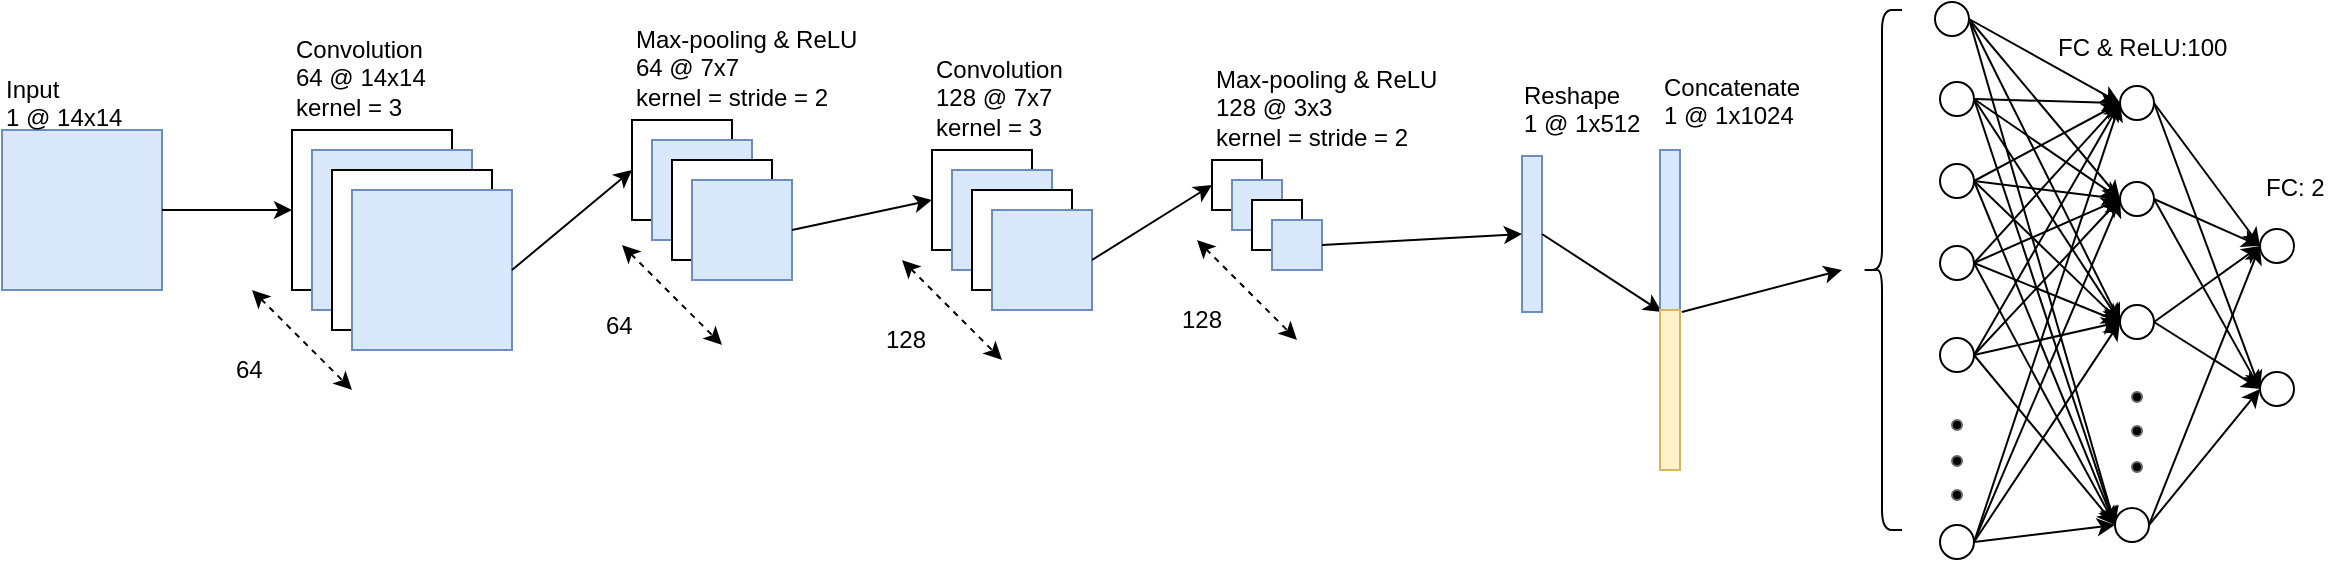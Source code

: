 <mxfile version="10.6.7" type="device"><diagram id="kd9utn5BNoAwOgExv5Ah" name="WSharing"><mxGraphModel dx="754" dy="451" grid="1" gridSize="10" guides="1" tooltips="1" connect="1" arrows="1" fold="1" page="1" pageScale="1" pageWidth="850" pageHeight="1100" math="0" shadow="0"><root><mxCell id="0"/><mxCell id="1" parent="0"/><mxCell id="E9QnzyG2OlkiUBc9t_rl-6" value="" style="group" parent="1" vertex="1" connectable="0"><mxGeometry x="80" y="120" width="80" height="110" as="geometry"/></mxCell><mxCell id="E9QnzyG2OlkiUBc9t_rl-1" value="" style="whiteSpace=wrap;html=1;aspect=fixed;fillColor=#dae8fc;strokeColor=#6c8ebf;" parent="E9QnzyG2OlkiUBc9t_rl-6" vertex="1"><mxGeometry y="30" width="80" height="80" as="geometry"/></mxCell><mxCell id="E9QnzyG2OlkiUBc9t_rl-4" value="&lt;div&gt;Input&lt;/div&gt;&lt;div&gt;1 @ 14x14&lt;br&gt;&lt;/div&gt;" style="text;html=1;resizable=0;points=[];autosize=1;align=left;verticalAlign=top;spacingTop=-4;" parent="E9QnzyG2OlkiUBc9t_rl-6" vertex="1"><mxGeometry width="70" height="30" as="geometry"/></mxCell><mxCell id="E9QnzyG2OlkiUBc9t_rl-14" value="" style="endArrow=classic;html=1;entryX=0;entryY=0.5;entryDx=0;entryDy=0;exitX=1;exitY=0.5;exitDx=0;exitDy=0;" parent="1" source="E9QnzyG2OlkiUBc9t_rl-1" target="E9QnzyG2OlkiUBc9t_rl-9" edge="1"><mxGeometry width="50" height="50" relative="1" as="geometry"><mxPoint x="80" y="330" as="sourcePoint"/><mxPoint x="130" y="280" as="targetPoint"/></mxGeometry></mxCell><mxCell id="E9QnzyG2OlkiUBc9t_rl-17" value="" style="group" parent="1" vertex="1" connectable="0"><mxGeometry x="225" y="100" width="110" height="160" as="geometry"/></mxCell><mxCell id="E9QnzyG2OlkiUBc9t_rl-8" value="" style="group" parent="E9QnzyG2OlkiUBc9t_rl-17" vertex="1" connectable="0"><mxGeometry y="20" width="110" height="110" as="geometry"/></mxCell><mxCell id="E9QnzyG2OlkiUBc9t_rl-9" value="" style="whiteSpace=wrap;html=1;aspect=fixed;" parent="E9QnzyG2OlkiUBc9t_rl-8" vertex="1"><mxGeometry y="30" width="80" height="80" as="geometry"/></mxCell><mxCell id="E9QnzyG2OlkiUBc9t_rl-10" value="&lt;div&gt;Convolution&lt;/div&gt;&lt;div&gt;64 @ 14x14&lt;/div&gt;&lt;div&gt;kernel = 3&lt;br&gt;&lt;/div&gt;" style="text;html=1;resizable=0;points=[];autosize=1;align=left;verticalAlign=top;spacingTop=-4;" parent="E9QnzyG2OlkiUBc9t_rl-17" vertex="1"><mxGeometry width="80" height="40" as="geometry"/></mxCell><mxCell id="E9QnzyG2OlkiUBc9t_rl-11" value="" style="whiteSpace=wrap;html=1;aspect=fixed;fillColor=#dae8fc;strokeColor=#6c8ebf;" parent="E9QnzyG2OlkiUBc9t_rl-17" vertex="1"><mxGeometry x="10" y="60" width="80" height="80" as="geometry"/></mxCell><mxCell id="E9QnzyG2OlkiUBc9t_rl-12" value="" style="whiteSpace=wrap;html=1;aspect=fixed;" parent="E9QnzyG2OlkiUBc9t_rl-17" vertex="1"><mxGeometry x="20" y="70" width="80" height="80" as="geometry"/></mxCell><mxCell id="E9QnzyG2OlkiUBc9t_rl-13" value="" style="whiteSpace=wrap;html=1;aspect=fixed;fillColor=#dae8fc;strokeColor=#6c8ebf;" parent="E9QnzyG2OlkiUBc9t_rl-17" vertex="1"><mxGeometry x="30" y="80" width="80" height="80" as="geometry"/></mxCell><mxCell id="E9QnzyG2OlkiUBc9t_rl-24" value="" style="group" parent="1" vertex="1" connectable="0"><mxGeometry x="195" y="230" width="60" height="50" as="geometry"/></mxCell><mxCell id="E9QnzyG2OlkiUBc9t_rl-21" value="" style="endArrow=classic;startArrow=classic;dashed=1;html=1;" parent="E9QnzyG2OlkiUBc9t_rl-24" edge="1"><mxGeometry width="50" height="50" relative="1" as="geometry"><mxPoint x="10" as="sourcePoint"/><mxPoint x="60" y="50" as="targetPoint"/></mxGeometry></mxCell><mxCell id="E9QnzyG2OlkiUBc9t_rl-22" value="64" style="text;html=1;resizable=0;points=[];autosize=1;align=left;verticalAlign=top;spacingTop=-4;" parent="E9QnzyG2OlkiUBc9t_rl-24" vertex="1"><mxGeometry y="30" width="30" height="20" as="geometry"/></mxCell><mxCell id="E9QnzyG2OlkiUBc9t_rl-25" value="" style="group" parent="1" vertex="1" connectable="0"><mxGeometry x="395" y="95" width="130" height="160" as="geometry"/></mxCell><mxCell id="E9QnzyG2OlkiUBc9t_rl-26" value="" style="group" parent="E9QnzyG2OlkiUBc9t_rl-25" vertex="1" connectable="0"><mxGeometry y="20" width="110" height="110" as="geometry"/></mxCell><mxCell id="E9QnzyG2OlkiUBc9t_rl-27" value="" style="whiteSpace=wrap;html=1;aspect=fixed;" parent="E9QnzyG2OlkiUBc9t_rl-26" vertex="1"><mxGeometry y="30" width="50" height="50" as="geometry"/></mxCell><mxCell id="E9QnzyG2OlkiUBc9t_rl-28" value="Max-pooling &amp;amp; ReLU&lt;br&gt;&lt;div&gt;64 @ 7x7&lt;/div&gt;&lt;div&gt;kernel = stride = 2&lt;br&gt;&lt;/div&gt;" style="text;html=1;resizable=0;points=[];autosize=1;align=left;verticalAlign=top;spacingTop=-4;" parent="E9QnzyG2OlkiUBc9t_rl-25" vertex="1"><mxGeometry width="130" height="40" as="geometry"/></mxCell><mxCell id="E9QnzyG2OlkiUBc9t_rl-32" value="" style="group" parent="1" vertex="1" connectable="0"><mxGeometry x="380" y="207.5" width="60" height="50" as="geometry"/></mxCell><mxCell id="E9QnzyG2OlkiUBc9t_rl-33" value="" style="endArrow=classic;startArrow=classic;dashed=1;html=1;" parent="E9QnzyG2OlkiUBc9t_rl-32" edge="1"><mxGeometry width="50" height="50" relative="1" as="geometry"><mxPoint x="10" as="sourcePoint"/><mxPoint x="60" y="50" as="targetPoint"/></mxGeometry></mxCell><mxCell id="E9QnzyG2OlkiUBc9t_rl-34" value="64" style="text;html=1;resizable=0;points=[];autosize=1;align=left;verticalAlign=top;spacingTop=-4;" parent="E9QnzyG2OlkiUBc9t_rl-32" vertex="1"><mxGeometry y="30" width="30" height="20" as="geometry"/></mxCell><mxCell id="E9QnzyG2OlkiUBc9t_rl-38" value="" style="endArrow=classic;html=1;entryX=0;entryY=0.5;entryDx=0;entryDy=0;exitX=1;exitY=0.5;exitDx=0;exitDy=0;" parent="1" source="E9QnzyG2OlkiUBc9t_rl-13" target="E9QnzyG2OlkiUBc9t_rl-27" edge="1"><mxGeometry width="50" height="50" relative="1" as="geometry"><mxPoint x="170" y="200" as="sourcePoint"/><mxPoint x="235" y="200" as="targetPoint"/></mxGeometry></mxCell><mxCell id="E9QnzyG2OlkiUBc9t_rl-63" value="" style="whiteSpace=wrap;html=1;aspect=fixed;fillColor=#dae8fc;strokeColor=#6c8ebf;" parent="1" vertex="1"><mxGeometry x="405" y="155" width="50" height="50" as="geometry"/></mxCell><mxCell id="E9QnzyG2OlkiUBc9t_rl-64" value="" style="whiteSpace=wrap;html=1;aspect=fixed;" parent="1" vertex="1"><mxGeometry x="415" y="165" width="50" height="50" as="geometry"/></mxCell><mxCell id="E9QnzyG2OlkiUBc9t_rl-65" value="" style="whiteSpace=wrap;html=1;aspect=fixed;fillColor=#dae8fc;strokeColor=#6c8ebf;" parent="1" vertex="1"><mxGeometry x="425" y="175" width="50" height="50" as="geometry"/></mxCell><mxCell id="E9QnzyG2OlkiUBc9t_rl-66" value="" style="group" parent="1" vertex="1" connectable="0"><mxGeometry x="545" y="110" width="130" height="160" as="geometry"/></mxCell><mxCell id="E9QnzyG2OlkiUBc9t_rl-67" value="" style="group" parent="E9QnzyG2OlkiUBc9t_rl-66" vertex="1" connectable="0"><mxGeometry y="20" width="110" height="110" as="geometry"/></mxCell><mxCell id="E9QnzyG2OlkiUBc9t_rl-68" value="" style="whiteSpace=wrap;html=1;aspect=fixed;" parent="E9QnzyG2OlkiUBc9t_rl-67" vertex="1"><mxGeometry y="30" width="50" height="50" as="geometry"/></mxCell><mxCell id="E9QnzyG2OlkiUBc9t_rl-69" value="&lt;div&gt;Convolution&lt;/div&gt;&lt;div&gt;128 @ 7x7&lt;/div&gt;&lt;div&gt;kernel = 3&lt;br&gt;&lt;/div&gt;" style="text;html=1;resizable=0;points=[];autosize=1;align=left;verticalAlign=top;spacingTop=-4;" parent="E9QnzyG2OlkiUBc9t_rl-66" vertex="1"><mxGeometry width="80" height="40" as="geometry"/></mxCell><mxCell id="E9QnzyG2OlkiUBc9t_rl-70" value="" style="group" parent="1" vertex="1" connectable="0"><mxGeometry x="520" y="215" width="60" height="50" as="geometry"/></mxCell><mxCell id="E9QnzyG2OlkiUBc9t_rl-71" value="" style="endArrow=classic;startArrow=classic;dashed=1;html=1;" parent="E9QnzyG2OlkiUBc9t_rl-70" edge="1"><mxGeometry width="50" height="50" relative="1" as="geometry"><mxPoint x="10" as="sourcePoint"/><mxPoint x="60" y="50" as="targetPoint"/></mxGeometry></mxCell><mxCell id="E9QnzyG2OlkiUBc9t_rl-72" value="128" style="text;html=1;resizable=0;points=[];autosize=1;align=left;verticalAlign=top;spacingTop=-4;" parent="E9QnzyG2OlkiUBc9t_rl-70" vertex="1"><mxGeometry y="30" width="40" height="20" as="geometry"/></mxCell><mxCell id="E9QnzyG2OlkiUBc9t_rl-73" value="" style="whiteSpace=wrap;html=1;aspect=fixed;fillColor=#dae8fc;strokeColor=#6c8ebf;" parent="1" vertex="1"><mxGeometry x="555" y="170" width="50" height="50" as="geometry"/></mxCell><mxCell id="E9QnzyG2OlkiUBc9t_rl-74" value="" style="whiteSpace=wrap;html=1;aspect=fixed;" parent="1" vertex="1"><mxGeometry x="565" y="180" width="50" height="50" as="geometry"/></mxCell><mxCell id="E9QnzyG2OlkiUBc9t_rl-75" value="" style="whiteSpace=wrap;html=1;aspect=fixed;fillColor=#dae8fc;strokeColor=#6c8ebf;" parent="1" vertex="1"><mxGeometry x="575" y="190" width="50" height="50" as="geometry"/></mxCell><mxCell id="E9QnzyG2OlkiUBc9t_rl-77" value="" style="endArrow=classic;html=1;entryX=0;entryY=0.5;entryDx=0;entryDy=0;exitX=1;exitY=0.5;exitDx=0;exitDy=0;" parent="1" source="E9QnzyG2OlkiUBc9t_rl-65" target="E9QnzyG2OlkiUBc9t_rl-68" edge="1"><mxGeometry width="50" height="50" relative="1" as="geometry"><mxPoint x="500" y="210" as="sourcePoint"/><mxPoint x="405" y="180" as="targetPoint"/></mxGeometry></mxCell><mxCell id="E9QnzyG2OlkiUBc9t_rl-95" value="" style="whiteSpace=wrap;html=1;aspect=fixed;" parent="1" vertex="1"><mxGeometry x="685" y="165" width="25" height="25" as="geometry"/></mxCell><mxCell id="E9QnzyG2OlkiUBc9t_rl-96" value="&lt;div&gt;Max-pooling &amp;amp; ReLU&lt;/div&gt;&lt;div&gt;128 @ 3x3&lt;/div&gt;&lt;div&gt;kernel = stride = 2&lt;br&gt;&lt;/div&gt;" style="text;html=1;resizable=0;points=[];autosize=1;align=left;verticalAlign=top;spacingTop=-4;" parent="1" vertex="1"><mxGeometry x="685" y="115" width="130" height="40" as="geometry"/></mxCell><mxCell id="E9QnzyG2OlkiUBc9t_rl-97" value="" style="group" parent="1" vertex="1" connectable="0"><mxGeometry x="667.5" y="205" width="60" height="50" as="geometry"/></mxCell><mxCell id="E9QnzyG2OlkiUBc9t_rl-98" value="" style="endArrow=classic;startArrow=classic;dashed=1;html=1;" parent="E9QnzyG2OlkiUBc9t_rl-97" edge="1"><mxGeometry width="50" height="50" relative="1" as="geometry"><mxPoint x="10" as="sourcePoint"/><mxPoint x="60" y="50" as="targetPoint"/></mxGeometry></mxCell><mxCell id="E9QnzyG2OlkiUBc9t_rl-99" value="128" style="text;html=1;resizable=0;points=[];autosize=1;align=left;verticalAlign=top;spacingTop=-4;" parent="E9QnzyG2OlkiUBc9t_rl-97" vertex="1"><mxGeometry y="30" width="40" height="20" as="geometry"/></mxCell><mxCell id="E9QnzyG2OlkiUBc9t_rl-103" value="" style="endArrow=classic;html=1;entryX=0;entryY=0.5;entryDx=0;entryDy=0;exitX=1;exitY=0.5;exitDx=0;exitDy=0;" parent="1" source="E9QnzyG2OlkiUBc9t_rl-75" target="E9QnzyG2OlkiUBc9t_rl-95" edge="1"><mxGeometry width="50" height="50" relative="1" as="geometry"><mxPoint x="620.172" y="212.224" as="sourcePoint"/><mxPoint x="689.828" y="197.741" as="targetPoint"/></mxGeometry></mxCell><mxCell id="E9QnzyG2OlkiUBc9t_rl-106" value="" style="rounded=0;whiteSpace=wrap;html=1;fillColor=#dae8fc;strokeColor=#6c8ebf;" parent="1" vertex="1"><mxGeometry x="840" y="163" width="10" height="78" as="geometry"/></mxCell><mxCell id="E9QnzyG2OlkiUBc9t_rl-107" value="" style="whiteSpace=wrap;html=1;aspect=fixed;fillColor=#dae8fc;strokeColor=#6c8ebf;" parent="1" vertex="1"><mxGeometry x="695" y="175" width="25" height="25" as="geometry"/></mxCell><mxCell id="E9QnzyG2OlkiUBc9t_rl-108" value="" style="whiteSpace=wrap;html=1;aspect=fixed;" parent="1" vertex="1"><mxGeometry x="705" y="185" width="25" height="25" as="geometry"/></mxCell><mxCell id="E9QnzyG2OlkiUBc9t_rl-109" value="" style="whiteSpace=wrap;html=1;aspect=fixed;fillColor=#dae8fc;strokeColor=#6c8ebf;" parent="1" vertex="1"><mxGeometry x="715" y="195" width="25" height="25" as="geometry"/></mxCell><mxCell id="E9QnzyG2OlkiUBc9t_rl-110" value="&lt;div&gt;Reshape&lt;/div&gt;&lt;div&gt;1 @ 1x512&lt;br&gt;&lt;/div&gt;" style="text;html=1;resizable=0;points=[];autosize=1;align=left;verticalAlign=top;spacingTop=-4;" parent="1" vertex="1"><mxGeometry x="839" y="123" width="70" height="30" as="geometry"/></mxCell><mxCell id="E9QnzyG2OlkiUBc9t_rl-111" value="" style="endArrow=classic;html=1;entryX=0;entryY=0.5;entryDx=0;entryDy=0;exitX=1;exitY=0.5;exitDx=0;exitDy=0;" parent="1" source="E9QnzyG2OlkiUBc9t_rl-109" target="E9QnzyG2OlkiUBc9t_rl-106" edge="1"><mxGeometry width="50" height="50" relative="1" as="geometry"><mxPoint x="750" y="225" as="sourcePoint"/><mxPoint x="695" y="188" as="targetPoint"/></mxGeometry></mxCell><mxCell id="E9QnzyG2OlkiUBc9t_rl-117" value="Concatenate&lt;div&gt;1 @ 1x1024&lt;br&gt;&lt;/div&gt;" style="text;html=1;resizable=0;points=[];autosize=1;align=left;verticalAlign=top;spacingTop=-4;" parent="1" vertex="1"><mxGeometry x="909" y="118.5" width="80" height="30" as="geometry"/></mxCell><mxCell id="E9QnzyG2OlkiUBc9t_rl-120" value="" style="endArrow=classic;html=1;entryX=0;entryY=0.5;entryDx=0;entryDy=0;exitX=1;exitY=0.5;exitDx=0;exitDy=0;" parent="1" source="E9QnzyG2OlkiUBc9t_rl-106" edge="1"><mxGeometry width="50" height="50" relative="1" as="geometry"><mxPoint x="750" y="217.31" as="sourcePoint"/><mxPoint x="909.905" y="241" as="targetPoint"/></mxGeometry></mxCell><mxCell id="E9QnzyG2OlkiUBc9t_rl-121" value="" style="ellipse;whiteSpace=wrap;html=1;aspect=fixed;rotation=-180;" parent="1" vertex="1"><mxGeometry x="1139" y="237.5" width="17" height="17" as="geometry"/></mxCell><mxCell id="E9QnzyG2OlkiUBc9t_rl-124" value="" style="ellipse;whiteSpace=wrap;html=1;aspect=fixed;rotation=-180;" parent="1" vertex="1"><mxGeometry x="1136.5" y="339" width="17" height="17" as="geometry"/></mxCell><mxCell id="E9QnzyG2OlkiUBc9t_rl-127" value="" style="ellipse;whiteSpace=wrap;html=1;aspect=fixed;rotation=-180;" parent="1" vertex="1"><mxGeometry x="1139" y="176" width="17" height="17" as="geometry"/></mxCell><mxCell id="E9QnzyG2OlkiUBc9t_rl-129" value="" style="ellipse;whiteSpace=wrap;html=1;aspect=fixed;rotation=-180;" parent="1" vertex="1"><mxGeometry x="1139" y="128" width="17" height="17" as="geometry"/></mxCell><mxCell id="E9QnzyG2OlkiUBc9t_rl-135" value="" style="ellipse;whiteSpace=wrap;html=1;aspect=fixed;rotation=-180;" parent="1" vertex="1"><mxGeometry x="1046.5" y="86" width="17" height="17" as="geometry"/></mxCell><mxCell id="E9QnzyG2OlkiUBc9t_rl-136" value="" style="ellipse;whiteSpace=wrap;html=1;aspect=fixed;rotation=-180;" parent="1" vertex="1"><mxGeometry x="1049" y="254" width="17" height="17" as="geometry"/></mxCell><mxCell id="E9QnzyG2OlkiUBc9t_rl-137" value="" style="ellipse;whiteSpace=wrap;html=1;aspect=fixed;rotation=-180;" parent="1" vertex="1"><mxGeometry x="1049" y="208" width="17" height="17" as="geometry"/></mxCell><mxCell id="E9QnzyG2OlkiUBc9t_rl-138" value="" style="ellipse;whiteSpace=wrap;html=1;aspect=fixed;rotation=-180;" parent="1" vertex="1"><mxGeometry x="1049" y="126" width="17" height="17" as="geometry"/></mxCell><mxCell id="E9QnzyG2OlkiUBc9t_rl-142" value="" style="ellipse;whiteSpace=wrap;html=1;aspect=fixed;rotation=-180;" parent="1" vertex="1"><mxGeometry x="1049" y="347.5" width="17" height="17" as="geometry"/></mxCell><mxCell id="E9QnzyG2OlkiUBc9t_rl-143" value="" style="ellipse;whiteSpace=wrap;html=1;aspect=fixed;rotation=-180;" parent="1" vertex="1"><mxGeometry x="1049" y="167" width="17" height="17" as="geometry"/></mxCell><mxCell id="E9QnzyG2OlkiUBc9t_rl-144" value="" style="endArrow=none;html=1;entryX=0;entryY=0.5;entryDx=0;entryDy=0;exitX=1;exitY=0.5;exitDx=0;exitDy=0;startArrow=classic;startFill=1;endFill=0;" parent="1" source="E9QnzyG2OlkiUBc9t_rl-121" target="E9QnzyG2OlkiUBc9t_rl-142" edge="1"><mxGeometry width="50" height="50" relative="1" as="geometry"><mxPoint x="1336" y="236" as="sourcePoint"/><mxPoint x="1276" y="196" as="targetPoint"/></mxGeometry></mxCell><mxCell id="E9QnzyG2OlkiUBc9t_rl-145" value="" style="endArrow=none;html=1;entryX=0;entryY=0.5;entryDx=0;entryDy=0;exitX=1;exitY=0.5;exitDx=0;exitDy=0;startArrow=classic;startFill=1;endFill=0;" parent="1" source="E9QnzyG2OlkiUBc9t_rl-121" target="E9QnzyG2OlkiUBc9t_rl-143" edge="1"><mxGeometry width="50" height="50" relative="1" as="geometry"><mxPoint x="1116" y="288" as="sourcePoint"/><mxPoint x="1266" y="186" as="targetPoint"/></mxGeometry></mxCell><mxCell id="E9QnzyG2OlkiUBc9t_rl-146" value="" style="endArrow=none;html=1;entryX=0;entryY=0.5;entryDx=0;entryDy=0;exitX=1;exitY=0.5;exitDx=0;exitDy=0;startArrow=classic;startFill=1;endFill=0;" parent="1" source="E9QnzyG2OlkiUBc9t_rl-121" target="E9QnzyG2OlkiUBc9t_rl-135" edge="1"><mxGeometry width="50" height="50" relative="1" as="geometry"><mxPoint x="1126" y="258" as="sourcePoint"/><mxPoint x="1256" y="176" as="targetPoint"/></mxGeometry></mxCell><mxCell id="E9QnzyG2OlkiUBc9t_rl-147" value="" style="endArrow=none;html=1;entryX=0;entryY=0.5;entryDx=0;entryDy=0;exitX=1;exitY=0.5;exitDx=0;exitDy=0;startArrow=classic;startFill=1;endFill=0;" parent="1" source="E9QnzyG2OlkiUBc9t_rl-121" target="E9QnzyG2OlkiUBc9t_rl-136" edge="1"><mxGeometry width="50" height="50" relative="1" as="geometry"><mxPoint x="1136" y="278" as="sourcePoint"/><mxPoint x="1246" y="166" as="targetPoint"/></mxGeometry></mxCell><mxCell id="E9QnzyG2OlkiUBc9t_rl-148" value="" style="endArrow=none;html=1;entryX=0;entryY=0.5;entryDx=0;entryDy=0;exitX=1;exitY=0.5;exitDx=0;exitDy=0;startArrow=classic;startFill=1;endFill=0;" parent="1" source="E9QnzyG2OlkiUBc9t_rl-121" target="E9QnzyG2OlkiUBc9t_rl-137" edge="1"><mxGeometry width="50" height="50" relative="1" as="geometry"><mxPoint x="1129" y="276" as="sourcePoint"/><mxPoint x="1056" y="240" as="targetPoint"/></mxGeometry></mxCell><mxCell id="E9QnzyG2OlkiUBc9t_rl-149" value="" style="endArrow=none;html=1;entryX=0;entryY=0.5;entryDx=0;entryDy=0;exitX=1;exitY=0.5;exitDx=0;exitDy=0;startArrow=classic;startFill=1;endFill=0;" parent="1" source="E9QnzyG2OlkiUBc9t_rl-121" target="E9QnzyG2OlkiUBc9t_rl-138" edge="1"><mxGeometry width="50" height="50" relative="1" as="geometry"><mxPoint x="1119" y="266" as="sourcePoint"/><mxPoint x="1046" y="230" as="targetPoint"/></mxGeometry></mxCell><mxCell id="E9QnzyG2OlkiUBc9t_rl-150" value="" style="endArrow=none;html=1;entryX=0;entryY=0.5;entryDx=0;entryDy=0;exitX=1;exitY=0.5;exitDx=0;exitDy=0;startArrow=classic;startFill=1;endFill=0;" parent="1" source="E9QnzyG2OlkiUBc9t_rl-124" target="E9QnzyG2OlkiUBc9t_rl-142" edge="1"><mxGeometry width="50" height="50" relative="1" as="geometry"><mxPoint x="1129" y="276" as="sourcePoint"/><mxPoint x="1056" y="337" as="targetPoint"/></mxGeometry></mxCell><mxCell id="E9QnzyG2OlkiUBc9t_rl-151" value="" style="endArrow=none;html=1;entryX=0;entryY=0.5;entryDx=0;entryDy=0;exitX=1;exitY=0.5;exitDx=0;exitDy=0;startArrow=classic;startFill=1;endFill=0;" parent="1" source="E9QnzyG2OlkiUBc9t_rl-124" target="E9QnzyG2OlkiUBc9t_rl-143" edge="1"><mxGeometry width="50" height="50" relative="1" as="geometry"><mxPoint x="1129" y="241" as="sourcePoint"/><mxPoint x="1056" y="337" as="targetPoint"/></mxGeometry></mxCell><mxCell id="E9QnzyG2OlkiUBc9t_rl-152" value="" style="endArrow=none;html=1;entryX=0;entryY=0.5;entryDx=0;entryDy=0;exitX=1;exitY=0.5;exitDx=0;exitDy=0;startArrow=classic;startFill=1;endFill=0;" parent="1" source="E9QnzyG2OlkiUBc9t_rl-124" target="E9QnzyG2OlkiUBc9t_rl-135" edge="1"><mxGeometry width="50" height="50" relative="1" as="geometry"><mxPoint x="1129" y="241" as="sourcePoint"/><mxPoint x="1056" y="304" as="targetPoint"/></mxGeometry></mxCell><mxCell id="E9QnzyG2OlkiUBc9t_rl-153" value="" style="endArrow=none;html=1;entryX=0;entryY=0.5;entryDx=0;entryDy=0;exitX=1;exitY=0.5;exitDx=0;exitDy=0;startArrow=classic;startFill=1;endFill=0;" parent="1" source="E9QnzyG2OlkiUBc9t_rl-124" target="E9QnzyG2OlkiUBc9t_rl-136" edge="1"><mxGeometry width="50" height="50" relative="1" as="geometry"><mxPoint x="1132" y="240" as="sourcePoint"/><mxPoint x="1056" y="275" as="targetPoint"/></mxGeometry></mxCell><mxCell id="E9QnzyG2OlkiUBc9t_rl-154" value="" style="endArrow=none;html=1;entryX=0;entryY=0.5;entryDx=0;entryDy=0;exitX=1;exitY=0.5;exitDx=0;exitDy=0;startArrow=classic;startFill=1;endFill=0;" parent="1" source="E9QnzyG2OlkiUBc9t_rl-124" target="E9QnzyG2OlkiUBc9t_rl-137" edge="1"><mxGeometry width="50" height="50" relative="1" as="geometry"><mxPoint x="1129" y="276" as="sourcePoint"/><mxPoint x="1056" y="125" as="targetPoint"/></mxGeometry></mxCell><mxCell id="E9QnzyG2OlkiUBc9t_rl-155" value="" style="endArrow=none;html=1;entryX=0;entryY=0.5;entryDx=0;entryDy=0;exitX=1;exitY=0.5;exitDx=0;exitDy=0;startArrow=classic;startFill=1;endFill=0;" parent="1" source="E9QnzyG2OlkiUBc9t_rl-124" target="E9QnzyG2OlkiUBc9t_rl-138" edge="1"><mxGeometry width="50" height="50" relative="1" as="geometry"><mxPoint x="1129" y="241" as="sourcePoint"/><mxPoint x="1056" y="206" as="targetPoint"/></mxGeometry></mxCell><mxCell id="E9QnzyG2OlkiUBc9t_rl-156" value="" style="endArrow=none;html=1;entryX=0;entryY=0.5;entryDx=0;entryDy=0;exitX=1;exitY=0.5;exitDx=0;exitDy=0;startArrow=classic;startFill=1;endFill=0;" parent="1" source="E9QnzyG2OlkiUBc9t_rl-127" target="E9QnzyG2OlkiUBc9t_rl-142" edge="1"><mxGeometry width="50" height="50" relative="1" as="geometry"><mxPoint x="1129" y="241" as="sourcePoint"/><mxPoint x="1056" y="125" as="targetPoint"/></mxGeometry></mxCell><mxCell id="E9QnzyG2OlkiUBc9t_rl-157" value="" style="endArrow=none;html=1;entryX=0;entryY=0.5;entryDx=0;entryDy=0;exitX=1;exitY=0.5;exitDx=0;exitDy=0;startArrow=classic;startFill=1;endFill=0;" parent="1" source="E9QnzyG2OlkiUBc9t_rl-127" target="E9QnzyG2OlkiUBc9t_rl-143" edge="1"><mxGeometry width="50" height="50" relative="1" as="geometry"><mxPoint x="1129" y="207" as="sourcePoint"/><mxPoint x="1056" y="337" as="targetPoint"/></mxGeometry></mxCell><mxCell id="E9QnzyG2OlkiUBc9t_rl-158" value="" style="endArrow=none;html=1;entryX=0;entryY=0.5;entryDx=0;entryDy=0;exitX=1;exitY=0.5;exitDx=0;exitDy=0;startArrow=classic;startFill=1;endFill=0;" parent="1" source="E9QnzyG2OlkiUBc9t_rl-127" target="E9QnzyG2OlkiUBc9t_rl-135" edge="1"><mxGeometry width="50" height="50" relative="1" as="geometry"><mxPoint x="1129" y="207" as="sourcePoint"/><mxPoint x="1056" y="304" as="targetPoint"/></mxGeometry></mxCell><mxCell id="E9QnzyG2OlkiUBc9t_rl-159" value="" style="endArrow=none;html=1;entryX=0;entryY=0.5;entryDx=0;entryDy=0;exitX=1;exitY=0.5;exitDx=0;exitDy=0;startArrow=classic;startFill=1;endFill=0;" parent="1" source="E9QnzyG2OlkiUBc9t_rl-127" target="E9QnzyG2OlkiUBc9t_rl-136" edge="1"><mxGeometry width="50" height="50" relative="1" as="geometry"><mxPoint x="1129" y="207" as="sourcePoint"/><mxPoint x="1056" y="275" as="targetPoint"/></mxGeometry></mxCell><mxCell id="E9QnzyG2OlkiUBc9t_rl-160" value="" style="endArrow=none;html=1;entryX=0;entryY=0.5;entryDx=0;entryDy=0;exitX=1;exitY=0.5;exitDx=0;exitDy=0;startArrow=classic;startFill=1;endFill=0;" parent="1" source="E9QnzyG2OlkiUBc9t_rl-127" target="E9QnzyG2OlkiUBc9t_rl-137" edge="1"><mxGeometry width="50" height="50" relative="1" as="geometry"><mxPoint x="1119" y="197" as="sourcePoint"/><mxPoint x="1046" y="265" as="targetPoint"/></mxGeometry></mxCell><mxCell id="E9QnzyG2OlkiUBc9t_rl-161" value="" style="endArrow=none;html=1;entryX=0;entryY=0.5;entryDx=0;entryDy=0;exitX=1;exitY=0.5;exitDx=0;exitDy=0;startArrow=classic;startFill=1;endFill=0;" parent="1" source="E9QnzyG2OlkiUBc9t_rl-127" target="E9QnzyG2OlkiUBc9t_rl-138" edge="1"><mxGeometry width="50" height="50" relative="1" as="geometry"><mxPoint x="1109" y="187" as="sourcePoint"/><mxPoint x="1036" y="255" as="targetPoint"/></mxGeometry></mxCell><mxCell id="E9QnzyG2OlkiUBc9t_rl-163" value="" style="endArrow=none;html=1;entryX=0;entryY=0.5;entryDx=0;entryDy=0;exitX=1;exitY=0.5;exitDx=0;exitDy=0;startArrow=classic;startFill=1;endFill=0;" parent="1" source="E9QnzyG2OlkiUBc9t_rl-129" target="E9QnzyG2OlkiUBc9t_rl-142" edge="1"><mxGeometry width="50" height="50" relative="1" as="geometry"><mxPoint x="1129" y="207" as="sourcePoint"/><mxPoint x="1056" y="125" as="targetPoint"/></mxGeometry></mxCell><mxCell id="E9QnzyG2OlkiUBc9t_rl-164" value="" style="endArrow=none;html=1;entryX=0;entryY=0.5;entryDx=0;entryDy=0;exitX=1;exitY=0.5;exitDx=0;exitDy=0;startArrow=classic;startFill=1;endFill=0;" parent="1" source="E9QnzyG2OlkiUBc9t_rl-129" target="E9QnzyG2OlkiUBc9t_rl-143" edge="1"><mxGeometry width="50" height="50" relative="1" as="geometry"><mxPoint x="1129" y="126" as="sourcePoint"/><mxPoint x="1056" y="337" as="targetPoint"/></mxGeometry></mxCell><mxCell id="E9QnzyG2OlkiUBc9t_rl-165" value="" style="endArrow=none;html=1;entryX=0;entryY=0.5;entryDx=0;entryDy=0;exitX=1;exitY=0.5;exitDx=0;exitDy=0;startArrow=classic;startFill=1;endFill=0;" parent="1" source="E9QnzyG2OlkiUBc9t_rl-129" target="E9QnzyG2OlkiUBc9t_rl-135" edge="1"><mxGeometry width="50" height="50" relative="1" as="geometry"><mxPoint x="1129" y="126" as="sourcePoint"/><mxPoint x="1056" y="304" as="targetPoint"/></mxGeometry></mxCell><mxCell id="E9QnzyG2OlkiUBc9t_rl-166" value="" style="endArrow=none;html=1;entryX=0;entryY=0.5;entryDx=0;entryDy=0;exitX=1;exitY=0.5;exitDx=0;exitDy=0;startArrow=classic;startFill=1;endFill=0;" parent="1" source="E9QnzyG2OlkiUBc9t_rl-129" target="E9QnzyG2OlkiUBc9t_rl-136" edge="1"><mxGeometry width="50" height="50" relative="1" as="geometry"><mxPoint x="1129" y="126" as="sourcePoint"/><mxPoint x="1056" y="275" as="targetPoint"/></mxGeometry></mxCell><mxCell id="E9QnzyG2OlkiUBc9t_rl-167" value="" style="endArrow=none;html=1;entryX=0;entryY=0.5;entryDx=0;entryDy=0;exitX=1;exitY=0.5;exitDx=0;exitDy=0;startArrow=classic;startFill=1;endFill=0;" parent="1" source="E9QnzyG2OlkiUBc9t_rl-129" target="E9QnzyG2OlkiUBc9t_rl-137" edge="1"><mxGeometry width="50" height="50" relative="1" as="geometry"><mxPoint x="1129" y="126" as="sourcePoint"/><mxPoint x="1056" y="240" as="targetPoint"/></mxGeometry></mxCell><mxCell id="E9QnzyG2OlkiUBc9t_rl-168" value="" style="endArrow=none;html=1;entryX=0;entryY=0.5;entryDx=0;entryDy=0;exitX=1;exitY=0.5;exitDx=0;exitDy=0;startArrow=classic;startFill=1;endFill=0;" parent="1" source="E9QnzyG2OlkiUBc9t_rl-129" target="E9QnzyG2OlkiUBc9t_rl-138" edge="1"><mxGeometry width="50" height="50" relative="1" as="geometry"><mxPoint x="1129" y="126" as="sourcePoint"/><mxPoint x="1056" y="206" as="targetPoint"/></mxGeometry></mxCell><mxCell id="E9QnzyG2OlkiUBc9t_rl-212" value="" style="group" parent="1" vertex="1" connectable="0"><mxGeometry x="1055" y="295" width="5" height="40" as="geometry"/></mxCell><mxCell id="E9QnzyG2OlkiUBc9t_rl-139" value="" style="ellipse;whiteSpace=wrap;html=1;aspect=fixed;fillColor=#000000;strokeColor=#666666;fontColor=#333333;rotation=-180;" parent="E9QnzyG2OlkiUBc9t_rl-212" vertex="1"><mxGeometry y="35" width="5" height="5" as="geometry"/></mxCell><mxCell id="E9QnzyG2OlkiUBc9t_rl-140" value="" style="ellipse;whiteSpace=wrap;html=1;aspect=fixed;fillColor=#000000;strokeColor=#666666;fontColor=#333333;rotation=-180;" parent="E9QnzyG2OlkiUBc9t_rl-212" vertex="1"><mxGeometry y="18" width="5" height="5" as="geometry"/></mxCell><mxCell id="E9QnzyG2OlkiUBc9t_rl-141" value="" style="ellipse;whiteSpace=wrap;html=1;aspect=fixed;fillColor=#000000;strokeColor=#666666;fontColor=#333333;rotation=-180;" parent="E9QnzyG2OlkiUBc9t_rl-212" vertex="1"><mxGeometry width="5" height="5" as="geometry"/></mxCell><mxCell id="E9QnzyG2OlkiUBc9t_rl-226" value="" style="group" parent="1" vertex="1" connectable="0"><mxGeometry x="1145" y="281" width="5" height="40" as="geometry"/></mxCell><mxCell id="E9QnzyG2OlkiUBc9t_rl-130" value="" style="ellipse;whiteSpace=wrap;html=1;aspect=fixed;fillColor=#000000;strokeColor=#666666;fontColor=#333333;rotation=-180;" parent="E9QnzyG2OlkiUBc9t_rl-226" vertex="1"><mxGeometry y="35" width="5" height="5" as="geometry"/></mxCell><mxCell id="E9QnzyG2OlkiUBc9t_rl-131" value="" style="ellipse;whiteSpace=wrap;html=1;aspect=fixed;fillColor=#000000;strokeColor=#666666;fontColor=#333333;rotation=-180;" parent="E9QnzyG2OlkiUBc9t_rl-226" vertex="1"><mxGeometry y="17" width="5" height="5" as="geometry"/></mxCell><mxCell id="E9QnzyG2OlkiUBc9t_rl-132" value="" style="ellipse;whiteSpace=wrap;html=1;aspect=fixed;fillColor=#000000;strokeColor=#666666;fontColor=#333333;rotation=-180;" parent="E9QnzyG2OlkiUBc9t_rl-226" vertex="1"><mxGeometry width="5" height="5" as="geometry"/></mxCell><mxCell id="E9QnzyG2OlkiUBc9t_rl-240" value="" style="group" parent="1" vertex="1" connectable="0"><mxGeometry x="1209" y="199.5" width="17" height="17" as="geometry"/></mxCell><mxCell id="E9QnzyG2OlkiUBc9t_rl-239" value="" style="group" parent="E9QnzyG2OlkiUBc9t_rl-240" vertex="1" connectable="0"><mxGeometry width="17" height="17" as="geometry"/></mxCell><mxCell id="E9QnzyG2OlkiUBc9t_rl-229" value="" style="ellipse;whiteSpace=wrap;html=1;aspect=fixed;rotation=-180;" parent="E9QnzyG2OlkiUBc9t_rl-239" vertex="1"><mxGeometry width="17" height="17" as="geometry"/></mxCell><mxCell id="E9QnzyG2OlkiUBc9t_rl-230" value="" style="endArrow=none;html=1;entryX=0;entryY=0.5;entryDx=0;entryDy=0;exitX=1;exitY=0.5;exitDx=0;exitDy=0;startArrow=classic;startFill=1;endFill=0;" parent="1" source="E9QnzyG2OlkiUBc9t_rl-229" target="E9QnzyG2OlkiUBc9t_rl-124" edge="1"><mxGeometry width="50" height="50" relative="1" as="geometry"><mxPoint x="1149" y="256.069" as="sourcePoint"/><mxPoint x="1075.897" y="365.724" as="targetPoint"/></mxGeometry></mxCell><mxCell id="E9QnzyG2OlkiUBc9t_rl-231" value="" style="endArrow=none;html=1;entryX=0;entryY=0.5;entryDx=0;entryDy=0;exitX=1;exitY=0.5;exitDx=0;exitDy=0;startArrow=classic;startFill=1;endFill=0;" parent="1" source="E9QnzyG2OlkiUBc9t_rl-229" target="E9QnzyG2OlkiUBc9t_rl-121" edge="1"><mxGeometry width="50" height="50" relative="1" as="geometry"><mxPoint x="1218.655" y="218.138" as="sourcePoint"/><mxPoint x="1163.483" y="357.448" as="targetPoint"/></mxGeometry></mxCell><mxCell id="E9QnzyG2OlkiUBc9t_rl-232" value="" style="endArrow=none;html=1;entryX=0;entryY=0.5;entryDx=0;entryDy=0;exitX=1;exitY=0.5;exitDx=0;exitDy=0;startArrow=classic;startFill=1;endFill=0;" parent="1" source="E9QnzyG2OlkiUBc9t_rl-229" target="E9QnzyG2OlkiUBc9t_rl-127" edge="1"><mxGeometry width="50" height="50" relative="1" as="geometry"><mxPoint x="1219.143" y="217.857" as="sourcePoint"/><mxPoint x="1166" y="256.143" as="targetPoint"/></mxGeometry></mxCell><mxCell id="E9QnzyG2OlkiUBc9t_rl-233" value="" style="endArrow=none;html=1;entryX=0;entryY=0.5;entryDx=0;entryDy=0;exitX=1;exitY=0.5;exitDx=0;exitDy=0;startArrow=classic;startFill=1;endFill=0;" parent="1" source="E9QnzyG2OlkiUBc9t_rl-229" target="E9QnzyG2OlkiUBc9t_rl-129" edge="1"><mxGeometry width="50" height="50" relative="1" as="geometry"><mxPoint x="1219.143" y="217.857" as="sourcePoint"/><mxPoint x="1166" y="194.429" as="targetPoint"/></mxGeometry></mxCell><mxCell id="E9QnzyG2OlkiUBc9t_rl-241" value="" style="group" parent="1" vertex="1" connectable="0"><mxGeometry x="1209" y="271" width="17" height="17" as="geometry"/></mxCell><mxCell id="E9QnzyG2OlkiUBc9t_rl-242" value="" style="group" parent="E9QnzyG2OlkiUBc9t_rl-241" vertex="1" connectable="0"><mxGeometry width="17" height="17" as="geometry"/></mxCell><mxCell id="E9QnzyG2OlkiUBc9t_rl-243" value="" style="ellipse;whiteSpace=wrap;html=1;aspect=fixed;rotation=-180;" parent="E9QnzyG2OlkiUBc9t_rl-242" vertex="1"><mxGeometry width="17" height="17" as="geometry"/></mxCell><mxCell id="E9QnzyG2OlkiUBc9t_rl-244" value="" style="endArrow=none;html=1;entryX=0;entryY=0.5;entryDx=0;entryDy=0;exitX=1;exitY=0.5;exitDx=0;exitDy=0;startArrow=classic;startFill=1;endFill=0;" parent="1" source="E9QnzyG2OlkiUBc9t_rl-243" target="E9QnzyG2OlkiUBc9t_rl-124" edge="1"><mxGeometry width="50" height="50" relative="1" as="geometry"><mxPoint x="1219.143" y="217.857" as="sourcePoint"/><mxPoint x="1163.714" y="357.286" as="targetPoint"/></mxGeometry></mxCell><mxCell id="E9QnzyG2OlkiUBc9t_rl-245" value="" style="endArrow=none;html=1;exitX=1;exitY=0.5;exitDx=0;exitDy=0;startArrow=classic;startFill=1;endFill=0;entryX=0;entryY=0.5;entryDx=0;entryDy=0;" parent="1" source="E9QnzyG2OlkiUBc9t_rl-243" target="E9QnzyG2OlkiUBc9t_rl-121" edge="1"><mxGeometry width="50" height="50" relative="1" as="geometry"><mxPoint x="1219.143" y="289.286" as="sourcePoint"/><mxPoint x="1159" y="246" as="targetPoint"/></mxGeometry></mxCell><mxCell id="E9QnzyG2OlkiUBc9t_rl-246" value="" style="endArrow=none;html=1;exitX=1;exitY=0.5;exitDx=0;exitDy=0;startArrow=classic;startFill=1;endFill=0;entryX=0;entryY=0.5;entryDx=0;entryDy=0;" parent="1" source="E9QnzyG2OlkiUBc9t_rl-243" target="E9QnzyG2OlkiUBc9t_rl-127" edge="1"><mxGeometry width="50" height="50" relative="1" as="geometry"><mxPoint x="1219.143" y="289.286" as="sourcePoint"/><mxPoint x="1166" y="256.143" as="targetPoint"/></mxGeometry></mxCell><mxCell id="E9QnzyG2OlkiUBc9t_rl-247" value="" style="endArrow=none;html=1;exitX=1;exitY=0.5;exitDx=0;exitDy=0;startArrow=classic;startFill=1;endFill=0;entryX=0;entryY=0.5;entryDx=0;entryDy=0;" parent="1" source="E9QnzyG2OlkiUBc9t_rl-243" target="E9QnzyG2OlkiUBc9t_rl-129" edge="1"><mxGeometry width="50" height="50" relative="1" as="geometry"><mxPoint x="1219.143" y="289.286" as="sourcePoint"/><mxPoint x="1166" y="194.429" as="targetPoint"/></mxGeometry></mxCell><mxCell id="E9QnzyG2OlkiUBc9t_rl-248" value="" style="endArrow=classic;html=1;exitX=1;exitY=0.5;exitDx=0;exitDy=0;" parent="1" edge="1"><mxGeometry width="50" height="50" relative="1" as="geometry"><mxPoint x="919.905" y="241" as="sourcePoint"/><mxPoint x="1000" y="220" as="targetPoint"/></mxGeometry></mxCell><mxCell id="E9QnzyG2OlkiUBc9t_rl-249" value="" style="shape=curlyBracket;whiteSpace=wrap;html=1;rounded=1;fillColor=#000000;" parent="1" vertex="1"><mxGeometry x="1010" y="90" width="20" height="260" as="geometry"/></mxCell><mxCell id="E9QnzyG2OlkiUBc9t_rl-251" value="FC &amp;amp; ReLU:100" style="text;html=1;resizable=0;points=[];autosize=1;align=left;verticalAlign=top;spacingTop=-4;" parent="1" vertex="1"><mxGeometry x="1106" y="98.5" width="100" height="20" as="geometry"/></mxCell><mxCell id="E9QnzyG2OlkiUBc9t_rl-252" value="FC: 2" style="text;html=1;resizable=0;points=[];autosize=1;align=left;verticalAlign=top;spacingTop=-4;" parent="1" vertex="1"><mxGeometry x="1210" y="169" width="40" height="20" as="geometry"/></mxCell><mxCell id="qAkjW0LwYVDuSzN_fzfo-2" value="" style="rounded=0;whiteSpace=wrap;html=1;fillColor=#dae8fc;strokeColor=#6c8ebf;" vertex="1" parent="1"><mxGeometry x="909" y="160" width="10" height="80" as="geometry"/></mxCell><mxCell id="qAkjW0LwYVDuSzN_fzfo-3" value="" style="rounded=0;whiteSpace=wrap;html=1;fillColor=#fff2cc;strokeColor=#d6b656;" vertex="1" parent="1"><mxGeometry x="909" y="240" width="10" height="80" as="geometry"/></mxCell></root></mxGraphModel></diagram><diagram name="AuxModel" id="PwbVj3frepCsy1DnezFr"><mxGraphModel dx="359" dy="215" grid="1" gridSize="10" guides="1" tooltips="1" connect="1" arrows="1" fold="1" page="1" pageScale="1" pageWidth="850" pageHeight="1100" math="0" shadow="0"><root><mxCell id="Kx2DqBvSSR41M3aNP6gl-0"/><mxCell id="Kx2DqBvSSR41M3aNP6gl-1" parent="Kx2DqBvSSR41M3aNP6gl-0"/><mxCell id="Kx2DqBvSSR41M3aNP6gl-2" value="" style="group" vertex="1" connectable="0" parent="Kx2DqBvSSR41M3aNP6gl-1"><mxGeometry x="80" y="120" width="80" height="110" as="geometry"/></mxCell><mxCell id="Kx2DqBvSSR41M3aNP6gl-3" value="" style="whiteSpace=wrap;html=1;aspect=fixed;fillColor=#dae8fc;strokeColor=#6c8ebf;" vertex="1" parent="Kx2DqBvSSR41M3aNP6gl-2"><mxGeometry y="30" width="80" height="80" as="geometry"/></mxCell><mxCell id="Kx2DqBvSSR41M3aNP6gl-4" value="&lt;div&gt;Input&lt;/div&gt;&lt;div&gt;1 @ 14x14&lt;br&gt;&lt;/div&gt;" style="text;html=1;resizable=0;points=[];autosize=1;align=left;verticalAlign=top;spacingTop=-4;" vertex="1" parent="Kx2DqBvSSR41M3aNP6gl-2"><mxGeometry width="70" height="30" as="geometry"/></mxCell><mxCell id="Kx2DqBvSSR41M3aNP6gl-5" value="" style="endArrow=classic;html=1;entryX=0;entryY=0.5;entryDx=0;entryDy=0;exitX=1;exitY=0.5;exitDx=0;exitDy=0;" edge="1" parent="Kx2DqBvSSR41M3aNP6gl-1" source="Kx2DqBvSSR41M3aNP6gl-3" target="Kx2DqBvSSR41M3aNP6gl-8"><mxGeometry width="50" height="50" relative="1" as="geometry"><mxPoint x="80" y="330" as="sourcePoint"/><mxPoint x="130" y="280" as="targetPoint"/></mxGeometry></mxCell><mxCell id="Kx2DqBvSSR41M3aNP6gl-6" value="" style="group" vertex="1" connectable="0" parent="Kx2DqBvSSR41M3aNP6gl-1"><mxGeometry x="225" y="100" width="110" height="160" as="geometry"/></mxCell><mxCell id="Kx2DqBvSSR41M3aNP6gl-7" value="" style="group" vertex="1" connectable="0" parent="Kx2DqBvSSR41M3aNP6gl-6"><mxGeometry y="20" width="110" height="110" as="geometry"/></mxCell><mxCell id="Kx2DqBvSSR41M3aNP6gl-8" value="" style="whiteSpace=wrap;html=1;aspect=fixed;" vertex="1" parent="Kx2DqBvSSR41M3aNP6gl-7"><mxGeometry y="30" width="80" height="80" as="geometry"/></mxCell><mxCell id="Kx2DqBvSSR41M3aNP6gl-9" value="&lt;div&gt;Convolution&lt;/div&gt;&lt;div&gt;64 @ 14x14&lt;/div&gt;&lt;div&gt;kernel = 3&lt;br&gt;&lt;/div&gt;" style="text;html=1;resizable=0;points=[];autosize=1;align=left;verticalAlign=top;spacingTop=-4;" vertex="1" parent="Kx2DqBvSSR41M3aNP6gl-6"><mxGeometry width="80" height="40" as="geometry"/></mxCell><mxCell id="Kx2DqBvSSR41M3aNP6gl-10" value="" style="whiteSpace=wrap;html=1;aspect=fixed;fillColor=#dae8fc;strokeColor=#6c8ebf;" vertex="1" parent="Kx2DqBvSSR41M3aNP6gl-6"><mxGeometry x="10" y="60" width="80" height="80" as="geometry"/></mxCell><mxCell id="Kx2DqBvSSR41M3aNP6gl-11" value="" style="whiteSpace=wrap;html=1;aspect=fixed;" vertex="1" parent="Kx2DqBvSSR41M3aNP6gl-6"><mxGeometry x="20" y="70" width="80" height="80" as="geometry"/></mxCell><mxCell id="Kx2DqBvSSR41M3aNP6gl-12" value="" style="whiteSpace=wrap;html=1;aspect=fixed;fillColor=#dae8fc;strokeColor=#6c8ebf;" vertex="1" parent="Kx2DqBvSSR41M3aNP6gl-6"><mxGeometry x="30" y="80" width="80" height="80" as="geometry"/></mxCell><mxCell id="Kx2DqBvSSR41M3aNP6gl-13" value="" style="group" vertex="1" connectable="0" parent="Kx2DqBvSSR41M3aNP6gl-1"><mxGeometry x="195" y="230" width="60" height="50" as="geometry"/></mxCell><mxCell id="Kx2DqBvSSR41M3aNP6gl-14" value="" style="endArrow=classic;startArrow=classic;dashed=1;html=1;" edge="1" parent="Kx2DqBvSSR41M3aNP6gl-13"><mxGeometry width="50" height="50" relative="1" as="geometry"><mxPoint x="10" as="sourcePoint"/><mxPoint x="60" y="50" as="targetPoint"/></mxGeometry></mxCell><mxCell id="Kx2DqBvSSR41M3aNP6gl-15" value="64" style="text;html=1;resizable=0;points=[];autosize=1;align=left;verticalAlign=top;spacingTop=-4;" vertex="1" parent="Kx2DqBvSSR41M3aNP6gl-13"><mxGeometry y="30" width="30" height="20" as="geometry"/></mxCell><mxCell id="Kx2DqBvSSR41M3aNP6gl-16" value="" style="group" vertex="1" connectable="0" parent="Kx2DqBvSSR41M3aNP6gl-1"><mxGeometry x="395" y="95" width="130" height="160" as="geometry"/></mxCell><mxCell id="Kx2DqBvSSR41M3aNP6gl-17" value="" style="group" vertex="1" connectable="0" parent="Kx2DqBvSSR41M3aNP6gl-16"><mxGeometry y="20" width="110" height="110" as="geometry"/></mxCell><mxCell id="Kx2DqBvSSR41M3aNP6gl-18" value="" style="whiteSpace=wrap;html=1;aspect=fixed;" vertex="1" parent="Kx2DqBvSSR41M3aNP6gl-17"><mxGeometry y="30" width="50" height="50" as="geometry"/></mxCell><mxCell id="Kx2DqBvSSR41M3aNP6gl-19" value="Max-pooling &amp;amp; ReLU&lt;br&gt;&lt;div&gt;64 @ 7x7&lt;/div&gt;&lt;div&gt;kernel = stride = 2&lt;br&gt;&lt;/div&gt;" style="text;html=1;resizable=0;points=[];autosize=1;align=left;verticalAlign=top;spacingTop=-4;" vertex="1" parent="Kx2DqBvSSR41M3aNP6gl-16"><mxGeometry width="130" height="40" as="geometry"/></mxCell><mxCell id="Kx2DqBvSSR41M3aNP6gl-20" value="" style="group" vertex="1" connectable="0" parent="Kx2DqBvSSR41M3aNP6gl-1"><mxGeometry x="380" y="207.5" width="60" height="50" as="geometry"/></mxCell><mxCell id="Kx2DqBvSSR41M3aNP6gl-21" value="" style="endArrow=classic;startArrow=classic;dashed=1;html=1;" edge="1" parent="Kx2DqBvSSR41M3aNP6gl-20"><mxGeometry width="50" height="50" relative="1" as="geometry"><mxPoint x="10" as="sourcePoint"/><mxPoint x="60" y="50" as="targetPoint"/></mxGeometry></mxCell><mxCell id="Kx2DqBvSSR41M3aNP6gl-22" value="64" style="text;html=1;resizable=0;points=[];autosize=1;align=left;verticalAlign=top;spacingTop=-4;" vertex="1" parent="Kx2DqBvSSR41M3aNP6gl-20"><mxGeometry y="30" width="30" height="20" as="geometry"/></mxCell><mxCell id="Kx2DqBvSSR41M3aNP6gl-23" value="" style="endArrow=classic;html=1;entryX=0;entryY=0.5;entryDx=0;entryDy=0;exitX=1;exitY=0.5;exitDx=0;exitDy=0;" edge="1" parent="Kx2DqBvSSR41M3aNP6gl-1" source="Kx2DqBvSSR41M3aNP6gl-12" target="Kx2DqBvSSR41M3aNP6gl-18"><mxGeometry width="50" height="50" relative="1" as="geometry"><mxPoint x="170" y="200" as="sourcePoint"/><mxPoint x="235" y="200" as="targetPoint"/></mxGeometry></mxCell><mxCell id="Kx2DqBvSSR41M3aNP6gl-24" value="" style="whiteSpace=wrap;html=1;aspect=fixed;fillColor=#dae8fc;strokeColor=#6c8ebf;" vertex="1" parent="Kx2DqBvSSR41M3aNP6gl-1"><mxGeometry x="405" y="155" width="50" height="50" as="geometry"/></mxCell><mxCell id="Kx2DqBvSSR41M3aNP6gl-25" value="" style="whiteSpace=wrap;html=1;aspect=fixed;" vertex="1" parent="Kx2DqBvSSR41M3aNP6gl-1"><mxGeometry x="415" y="165" width="50" height="50" as="geometry"/></mxCell><mxCell id="Kx2DqBvSSR41M3aNP6gl-26" value="" style="whiteSpace=wrap;html=1;aspect=fixed;fillColor=#dae8fc;strokeColor=#6c8ebf;" vertex="1" parent="Kx2DqBvSSR41M3aNP6gl-1"><mxGeometry x="425" y="175" width="50" height="50" as="geometry"/></mxCell><mxCell id="Kx2DqBvSSR41M3aNP6gl-27" value="" style="group" vertex="1" connectable="0" parent="Kx2DqBvSSR41M3aNP6gl-1"><mxGeometry x="545" y="110" width="130" height="160" as="geometry"/></mxCell><mxCell id="Kx2DqBvSSR41M3aNP6gl-28" value="" style="group" vertex="1" connectable="0" parent="Kx2DqBvSSR41M3aNP6gl-27"><mxGeometry y="20" width="110" height="110" as="geometry"/></mxCell><mxCell id="Kx2DqBvSSR41M3aNP6gl-29" value="" style="whiteSpace=wrap;html=1;aspect=fixed;" vertex="1" parent="Kx2DqBvSSR41M3aNP6gl-28"><mxGeometry y="30" width="50" height="50" as="geometry"/></mxCell><mxCell id="Kx2DqBvSSR41M3aNP6gl-30" value="&lt;div&gt;Convolution&lt;/div&gt;&lt;div&gt;128 @ 7x7&lt;/div&gt;&lt;div&gt;kernel = 3&lt;br&gt;&lt;/div&gt;" style="text;html=1;resizable=0;points=[];autosize=1;align=left;verticalAlign=top;spacingTop=-4;" vertex="1" parent="Kx2DqBvSSR41M3aNP6gl-27"><mxGeometry width="80" height="40" as="geometry"/></mxCell><mxCell id="Kx2DqBvSSR41M3aNP6gl-31" value="" style="group" vertex="1" connectable="0" parent="Kx2DqBvSSR41M3aNP6gl-1"><mxGeometry x="520" y="215" width="60" height="50" as="geometry"/></mxCell><mxCell id="Kx2DqBvSSR41M3aNP6gl-32" value="" style="endArrow=classic;startArrow=classic;dashed=1;html=1;" edge="1" parent="Kx2DqBvSSR41M3aNP6gl-31"><mxGeometry width="50" height="50" relative="1" as="geometry"><mxPoint x="10" as="sourcePoint"/><mxPoint x="60" y="50" as="targetPoint"/></mxGeometry></mxCell><mxCell id="Kx2DqBvSSR41M3aNP6gl-33" value="128" style="text;html=1;resizable=0;points=[];autosize=1;align=left;verticalAlign=top;spacingTop=-4;" vertex="1" parent="Kx2DqBvSSR41M3aNP6gl-31"><mxGeometry y="30" width="40" height="20" as="geometry"/></mxCell><mxCell id="Kx2DqBvSSR41M3aNP6gl-34" value="" style="whiteSpace=wrap;html=1;aspect=fixed;fillColor=#dae8fc;strokeColor=#6c8ebf;" vertex="1" parent="Kx2DqBvSSR41M3aNP6gl-1"><mxGeometry x="555" y="170" width="50" height="50" as="geometry"/></mxCell><mxCell id="Kx2DqBvSSR41M3aNP6gl-35" value="" style="whiteSpace=wrap;html=1;aspect=fixed;" vertex="1" parent="Kx2DqBvSSR41M3aNP6gl-1"><mxGeometry x="565" y="180" width="50" height="50" as="geometry"/></mxCell><mxCell id="Kx2DqBvSSR41M3aNP6gl-36" value="" style="whiteSpace=wrap;html=1;aspect=fixed;fillColor=#dae8fc;strokeColor=#6c8ebf;" vertex="1" parent="Kx2DqBvSSR41M3aNP6gl-1"><mxGeometry x="575" y="190" width="50" height="50" as="geometry"/></mxCell><mxCell id="Kx2DqBvSSR41M3aNP6gl-37" value="" style="endArrow=classic;html=1;entryX=0;entryY=0.5;entryDx=0;entryDy=0;exitX=1;exitY=0.5;exitDx=0;exitDy=0;" edge="1" parent="Kx2DqBvSSR41M3aNP6gl-1" source="Kx2DqBvSSR41M3aNP6gl-26" target="Kx2DqBvSSR41M3aNP6gl-29"><mxGeometry width="50" height="50" relative="1" as="geometry"><mxPoint x="500" y="210" as="sourcePoint"/><mxPoint x="405" y="180" as="targetPoint"/></mxGeometry></mxCell><mxCell id="Kx2DqBvSSR41M3aNP6gl-38" value="" style="whiteSpace=wrap;html=1;aspect=fixed;" vertex="1" parent="Kx2DqBvSSR41M3aNP6gl-1"><mxGeometry x="685" y="165" width="25" height="25" as="geometry"/></mxCell><mxCell id="Kx2DqBvSSR41M3aNP6gl-39" value="&lt;div&gt;Max-pooling &amp;amp; ReLU&lt;/div&gt;&lt;div&gt;128 @ 3x3&lt;/div&gt;&lt;div&gt;kernel = stride = 2&lt;br&gt;&lt;/div&gt;" style="text;html=1;resizable=0;points=[];autosize=1;align=left;verticalAlign=top;spacingTop=-4;" vertex="1" parent="Kx2DqBvSSR41M3aNP6gl-1"><mxGeometry x="685" y="115" width="130" height="40" as="geometry"/></mxCell><mxCell id="Kx2DqBvSSR41M3aNP6gl-40" value="" style="group" vertex="1" connectable="0" parent="Kx2DqBvSSR41M3aNP6gl-1"><mxGeometry x="667.5" y="205" width="60" height="50" as="geometry"/></mxCell><mxCell id="Kx2DqBvSSR41M3aNP6gl-41" value="" style="endArrow=classic;startArrow=classic;dashed=1;html=1;" edge="1" parent="Kx2DqBvSSR41M3aNP6gl-40"><mxGeometry width="50" height="50" relative="1" as="geometry"><mxPoint x="10" as="sourcePoint"/><mxPoint x="60" y="50" as="targetPoint"/></mxGeometry></mxCell><mxCell id="Kx2DqBvSSR41M3aNP6gl-42" value="128" style="text;html=1;resizable=0;points=[];autosize=1;align=left;verticalAlign=top;spacingTop=-4;" vertex="1" parent="Kx2DqBvSSR41M3aNP6gl-40"><mxGeometry y="30" width="40" height="20" as="geometry"/></mxCell><mxCell id="Kx2DqBvSSR41M3aNP6gl-43" value="" style="endArrow=classic;html=1;entryX=0;entryY=0.5;entryDx=0;entryDy=0;exitX=1;exitY=0.5;exitDx=0;exitDy=0;" edge="1" parent="Kx2DqBvSSR41M3aNP6gl-1" source="Kx2DqBvSSR41M3aNP6gl-36" target="Kx2DqBvSSR41M3aNP6gl-38"><mxGeometry width="50" height="50" relative="1" as="geometry"><mxPoint x="620.172" y="212.224" as="sourcePoint"/><mxPoint x="689.828" y="197.741" as="targetPoint"/></mxGeometry></mxCell><mxCell id="Kx2DqBvSSR41M3aNP6gl-44" value="" style="rounded=0;whiteSpace=wrap;html=1;fillColor=#dae8fc;strokeColor=#6c8ebf;" vertex="1" parent="Kx2DqBvSSR41M3aNP6gl-1"><mxGeometry x="840" y="163" width="10" height="78" as="geometry"/></mxCell><mxCell id="Kx2DqBvSSR41M3aNP6gl-45" value="" style="whiteSpace=wrap;html=1;aspect=fixed;fillColor=#dae8fc;strokeColor=#6c8ebf;" vertex="1" parent="Kx2DqBvSSR41M3aNP6gl-1"><mxGeometry x="695" y="175" width="25" height="25" as="geometry"/></mxCell><mxCell id="Kx2DqBvSSR41M3aNP6gl-46" value="" style="whiteSpace=wrap;html=1;aspect=fixed;" vertex="1" parent="Kx2DqBvSSR41M3aNP6gl-1"><mxGeometry x="705" y="185" width="25" height="25" as="geometry"/></mxCell><mxCell id="Kx2DqBvSSR41M3aNP6gl-47" value="" style="whiteSpace=wrap;html=1;aspect=fixed;fillColor=#dae8fc;strokeColor=#6c8ebf;" vertex="1" parent="Kx2DqBvSSR41M3aNP6gl-1"><mxGeometry x="715" y="195" width="25" height="25" as="geometry"/></mxCell><mxCell id="Kx2DqBvSSR41M3aNP6gl-48" value="&lt;div&gt;Reshape&lt;/div&gt;&lt;div&gt;1 @ 1x512&lt;br&gt;&lt;/div&gt;" style="text;html=1;resizable=0;points=[];autosize=1;align=left;verticalAlign=top;spacingTop=-4;" vertex="1" parent="Kx2DqBvSSR41M3aNP6gl-1"><mxGeometry x="839" y="123" width="70" height="30" as="geometry"/></mxCell><mxCell id="Kx2DqBvSSR41M3aNP6gl-49" value="" style="endArrow=classic;html=1;entryX=0;entryY=0.5;entryDx=0;entryDy=0;exitX=1;exitY=0.5;exitDx=0;exitDy=0;" edge="1" parent="Kx2DqBvSSR41M3aNP6gl-1" source="Kx2DqBvSSR41M3aNP6gl-47" target="Kx2DqBvSSR41M3aNP6gl-44"><mxGeometry width="50" height="50" relative="1" as="geometry"><mxPoint x="750" y="225" as="sourcePoint"/><mxPoint x="695" y="188" as="targetPoint"/></mxGeometry></mxCell><mxCell id="Kx2DqBvSSR41M3aNP6gl-52" value="" style="endArrow=classic;html=1;exitX=1;exitY=0.5;exitDx=0;exitDy=0;entryX=-0.3;entryY=0.508;entryDx=0;entryDy=0;entryPerimeter=0;" edge="1" parent="Kx2DqBvSSR41M3aNP6gl-1" source="Kx2DqBvSSR41M3aNP6gl-44" target="Kx2DqBvSSR41M3aNP6gl-110"><mxGeometry width="50" height="50" relative="1" as="geometry"><mxPoint x="750" y="217.31" as="sourcePoint"/><mxPoint x="930" y="210" as="targetPoint"/></mxGeometry></mxCell><mxCell id="Kx2DqBvSSR41M3aNP6gl-53" value="" style="ellipse;whiteSpace=wrap;html=1;aspect=fixed;rotation=-180;" vertex="1" parent="Kx2DqBvSSR41M3aNP6gl-1"><mxGeometry x="1069" y="220.5" width="17" height="17" as="geometry"/></mxCell><mxCell id="Kx2DqBvSSR41M3aNP6gl-54" value="" style="ellipse;whiteSpace=wrap;html=1;aspect=fixed;rotation=-180;" vertex="1" parent="Kx2DqBvSSR41M3aNP6gl-1"><mxGeometry x="1066.5" y="322" width="17" height="17" as="geometry"/></mxCell><mxCell id="Kx2DqBvSSR41M3aNP6gl-55" value="" style="ellipse;whiteSpace=wrap;html=1;aspect=fixed;rotation=-180;" vertex="1" parent="Kx2DqBvSSR41M3aNP6gl-1"><mxGeometry x="1069" y="159" width="17" height="17" as="geometry"/></mxCell><mxCell id="Kx2DqBvSSR41M3aNP6gl-56" value="" style="ellipse;whiteSpace=wrap;html=1;aspect=fixed;rotation=-180;" vertex="1" parent="Kx2DqBvSSR41M3aNP6gl-1"><mxGeometry x="1069" y="111" width="17" height="17" as="geometry"/></mxCell><mxCell id="Kx2DqBvSSR41M3aNP6gl-57" value="" style="ellipse;whiteSpace=wrap;html=1;aspect=fixed;rotation=-180;" vertex="1" parent="Kx2DqBvSSR41M3aNP6gl-1"><mxGeometry x="976.5" y="69" width="17" height="17" as="geometry"/></mxCell><mxCell id="Kx2DqBvSSR41M3aNP6gl-58" value="" style="ellipse;whiteSpace=wrap;html=1;aspect=fixed;rotation=-180;" vertex="1" parent="Kx2DqBvSSR41M3aNP6gl-1"><mxGeometry x="979" y="237" width="17" height="17" as="geometry"/></mxCell><mxCell id="Kx2DqBvSSR41M3aNP6gl-59" value="" style="ellipse;whiteSpace=wrap;html=1;aspect=fixed;rotation=-180;" vertex="1" parent="Kx2DqBvSSR41M3aNP6gl-1"><mxGeometry x="979" y="191" width="17" height="17" as="geometry"/></mxCell><mxCell id="Kx2DqBvSSR41M3aNP6gl-60" value="" style="ellipse;whiteSpace=wrap;html=1;aspect=fixed;rotation=-180;" vertex="1" parent="Kx2DqBvSSR41M3aNP6gl-1"><mxGeometry x="979" y="109" width="17" height="17" as="geometry"/></mxCell><mxCell id="Kx2DqBvSSR41M3aNP6gl-61" value="" style="ellipse;whiteSpace=wrap;html=1;aspect=fixed;rotation=-180;" vertex="1" parent="Kx2DqBvSSR41M3aNP6gl-1"><mxGeometry x="979" y="330.5" width="17" height="17" as="geometry"/></mxCell><mxCell id="Kx2DqBvSSR41M3aNP6gl-62" value="" style="ellipse;whiteSpace=wrap;html=1;aspect=fixed;rotation=-180;" vertex="1" parent="Kx2DqBvSSR41M3aNP6gl-1"><mxGeometry x="979" y="150" width="17" height="17" as="geometry"/></mxCell><mxCell id="Kx2DqBvSSR41M3aNP6gl-63" value="" style="endArrow=none;html=1;entryX=0;entryY=0.5;entryDx=0;entryDy=0;exitX=1;exitY=0.5;exitDx=0;exitDy=0;startArrow=classic;startFill=1;endFill=0;" edge="1" parent="Kx2DqBvSSR41M3aNP6gl-1" source="Kx2DqBvSSR41M3aNP6gl-53" target="Kx2DqBvSSR41M3aNP6gl-61"><mxGeometry width="50" height="50" relative="1" as="geometry"><mxPoint x="1266" y="219" as="sourcePoint"/><mxPoint x="1206" y="179" as="targetPoint"/></mxGeometry></mxCell><mxCell id="Kx2DqBvSSR41M3aNP6gl-64" value="" style="endArrow=none;html=1;entryX=0;entryY=0.5;entryDx=0;entryDy=0;exitX=1;exitY=0.5;exitDx=0;exitDy=0;startArrow=classic;startFill=1;endFill=0;" edge="1" parent="Kx2DqBvSSR41M3aNP6gl-1" source="Kx2DqBvSSR41M3aNP6gl-53" target="Kx2DqBvSSR41M3aNP6gl-62"><mxGeometry width="50" height="50" relative="1" as="geometry"><mxPoint x="1046" y="271" as="sourcePoint"/><mxPoint x="1196" y="169" as="targetPoint"/></mxGeometry></mxCell><mxCell id="Kx2DqBvSSR41M3aNP6gl-65" value="" style="endArrow=none;html=1;entryX=0;entryY=0.5;entryDx=0;entryDy=0;exitX=1;exitY=0.5;exitDx=0;exitDy=0;startArrow=classic;startFill=1;endFill=0;" edge="1" parent="Kx2DqBvSSR41M3aNP6gl-1" source="Kx2DqBvSSR41M3aNP6gl-53" target="Kx2DqBvSSR41M3aNP6gl-57"><mxGeometry width="50" height="50" relative="1" as="geometry"><mxPoint x="1056" y="241" as="sourcePoint"/><mxPoint x="1186" y="159" as="targetPoint"/></mxGeometry></mxCell><mxCell id="Kx2DqBvSSR41M3aNP6gl-66" value="" style="endArrow=none;html=1;entryX=0;entryY=0.5;entryDx=0;entryDy=0;exitX=1;exitY=0.5;exitDx=0;exitDy=0;startArrow=classic;startFill=1;endFill=0;" edge="1" parent="Kx2DqBvSSR41M3aNP6gl-1" source="Kx2DqBvSSR41M3aNP6gl-53" target="Kx2DqBvSSR41M3aNP6gl-58"><mxGeometry width="50" height="50" relative="1" as="geometry"><mxPoint x="1066" y="261" as="sourcePoint"/><mxPoint x="1176" y="149" as="targetPoint"/></mxGeometry></mxCell><mxCell id="Kx2DqBvSSR41M3aNP6gl-67" value="" style="endArrow=none;html=1;entryX=0;entryY=0.5;entryDx=0;entryDy=0;exitX=1;exitY=0.5;exitDx=0;exitDy=0;startArrow=classic;startFill=1;endFill=0;" edge="1" parent="Kx2DqBvSSR41M3aNP6gl-1" source="Kx2DqBvSSR41M3aNP6gl-53" target="Kx2DqBvSSR41M3aNP6gl-59"><mxGeometry width="50" height="50" relative="1" as="geometry"><mxPoint x="1059" y="259" as="sourcePoint"/><mxPoint x="986" y="223" as="targetPoint"/></mxGeometry></mxCell><mxCell id="Kx2DqBvSSR41M3aNP6gl-68" value="" style="endArrow=none;html=1;entryX=0;entryY=0.5;entryDx=0;entryDy=0;exitX=1;exitY=0.5;exitDx=0;exitDy=0;startArrow=classic;startFill=1;endFill=0;" edge="1" parent="Kx2DqBvSSR41M3aNP6gl-1" source="Kx2DqBvSSR41M3aNP6gl-53" target="Kx2DqBvSSR41M3aNP6gl-60"><mxGeometry width="50" height="50" relative="1" as="geometry"><mxPoint x="1049" y="249" as="sourcePoint"/><mxPoint x="976" y="213" as="targetPoint"/></mxGeometry></mxCell><mxCell id="Kx2DqBvSSR41M3aNP6gl-69" value="" style="endArrow=none;html=1;entryX=0;entryY=0.5;entryDx=0;entryDy=0;exitX=1;exitY=0.5;exitDx=0;exitDy=0;startArrow=classic;startFill=1;endFill=0;" edge="1" parent="Kx2DqBvSSR41M3aNP6gl-1" source="Kx2DqBvSSR41M3aNP6gl-54" target="Kx2DqBvSSR41M3aNP6gl-61"><mxGeometry width="50" height="50" relative="1" as="geometry"><mxPoint x="1059" y="259" as="sourcePoint"/><mxPoint x="986" y="320" as="targetPoint"/></mxGeometry></mxCell><mxCell id="Kx2DqBvSSR41M3aNP6gl-70" value="" style="endArrow=none;html=1;entryX=0;entryY=0.5;entryDx=0;entryDy=0;exitX=1;exitY=0.5;exitDx=0;exitDy=0;startArrow=classic;startFill=1;endFill=0;" edge="1" parent="Kx2DqBvSSR41M3aNP6gl-1" source="Kx2DqBvSSR41M3aNP6gl-54" target="Kx2DqBvSSR41M3aNP6gl-62"><mxGeometry width="50" height="50" relative="1" as="geometry"><mxPoint x="1059" y="224" as="sourcePoint"/><mxPoint x="986" y="320" as="targetPoint"/></mxGeometry></mxCell><mxCell id="Kx2DqBvSSR41M3aNP6gl-71" value="" style="endArrow=none;html=1;entryX=0;entryY=0.5;entryDx=0;entryDy=0;exitX=1;exitY=0.5;exitDx=0;exitDy=0;startArrow=classic;startFill=1;endFill=0;" edge="1" parent="Kx2DqBvSSR41M3aNP6gl-1" source="Kx2DqBvSSR41M3aNP6gl-54" target="Kx2DqBvSSR41M3aNP6gl-57"><mxGeometry width="50" height="50" relative="1" as="geometry"><mxPoint x="1059" y="224" as="sourcePoint"/><mxPoint x="986" y="287" as="targetPoint"/></mxGeometry></mxCell><mxCell id="Kx2DqBvSSR41M3aNP6gl-72" value="" style="endArrow=none;html=1;entryX=0;entryY=0.5;entryDx=0;entryDy=0;exitX=1;exitY=0.5;exitDx=0;exitDy=0;startArrow=classic;startFill=1;endFill=0;" edge="1" parent="Kx2DqBvSSR41M3aNP6gl-1" source="Kx2DqBvSSR41M3aNP6gl-54" target="Kx2DqBvSSR41M3aNP6gl-58"><mxGeometry width="50" height="50" relative="1" as="geometry"><mxPoint x="1062" y="223" as="sourcePoint"/><mxPoint x="986" y="258" as="targetPoint"/></mxGeometry></mxCell><mxCell id="Kx2DqBvSSR41M3aNP6gl-73" value="" style="endArrow=none;html=1;entryX=0;entryY=0.5;entryDx=0;entryDy=0;exitX=1;exitY=0.5;exitDx=0;exitDy=0;startArrow=classic;startFill=1;endFill=0;" edge="1" parent="Kx2DqBvSSR41M3aNP6gl-1" source="Kx2DqBvSSR41M3aNP6gl-54" target="Kx2DqBvSSR41M3aNP6gl-59"><mxGeometry width="50" height="50" relative="1" as="geometry"><mxPoint x="1059" y="259" as="sourcePoint"/><mxPoint x="986" y="108" as="targetPoint"/></mxGeometry></mxCell><mxCell id="Kx2DqBvSSR41M3aNP6gl-74" value="" style="endArrow=none;html=1;entryX=0;entryY=0.5;entryDx=0;entryDy=0;exitX=1;exitY=0.5;exitDx=0;exitDy=0;startArrow=classic;startFill=1;endFill=0;" edge="1" parent="Kx2DqBvSSR41M3aNP6gl-1" source="Kx2DqBvSSR41M3aNP6gl-54" target="Kx2DqBvSSR41M3aNP6gl-60"><mxGeometry width="50" height="50" relative="1" as="geometry"><mxPoint x="1059" y="224" as="sourcePoint"/><mxPoint x="986" y="189" as="targetPoint"/></mxGeometry></mxCell><mxCell id="Kx2DqBvSSR41M3aNP6gl-75" value="" style="endArrow=none;html=1;entryX=0;entryY=0.5;entryDx=0;entryDy=0;exitX=1;exitY=0.5;exitDx=0;exitDy=0;startArrow=classic;startFill=1;endFill=0;" edge="1" parent="Kx2DqBvSSR41M3aNP6gl-1" source="Kx2DqBvSSR41M3aNP6gl-55" target="Kx2DqBvSSR41M3aNP6gl-61"><mxGeometry width="50" height="50" relative="1" as="geometry"><mxPoint x="1059" y="224" as="sourcePoint"/><mxPoint x="986" y="108" as="targetPoint"/></mxGeometry></mxCell><mxCell id="Kx2DqBvSSR41M3aNP6gl-76" value="" style="endArrow=none;html=1;entryX=0;entryY=0.5;entryDx=0;entryDy=0;exitX=1;exitY=0.5;exitDx=0;exitDy=0;startArrow=classic;startFill=1;endFill=0;" edge="1" parent="Kx2DqBvSSR41M3aNP6gl-1" source="Kx2DqBvSSR41M3aNP6gl-55" target="Kx2DqBvSSR41M3aNP6gl-62"><mxGeometry width="50" height="50" relative="1" as="geometry"><mxPoint x="1059" y="190" as="sourcePoint"/><mxPoint x="986" y="320" as="targetPoint"/></mxGeometry></mxCell><mxCell id="Kx2DqBvSSR41M3aNP6gl-77" value="" style="endArrow=none;html=1;entryX=0;entryY=0.5;entryDx=0;entryDy=0;exitX=1;exitY=0.5;exitDx=0;exitDy=0;startArrow=classic;startFill=1;endFill=0;" edge="1" parent="Kx2DqBvSSR41M3aNP6gl-1" source="Kx2DqBvSSR41M3aNP6gl-55" target="Kx2DqBvSSR41M3aNP6gl-57"><mxGeometry width="50" height="50" relative="1" as="geometry"><mxPoint x="1059" y="190" as="sourcePoint"/><mxPoint x="986" y="287" as="targetPoint"/></mxGeometry></mxCell><mxCell id="Kx2DqBvSSR41M3aNP6gl-78" value="" style="endArrow=none;html=1;entryX=0;entryY=0.5;entryDx=0;entryDy=0;exitX=1;exitY=0.5;exitDx=0;exitDy=0;startArrow=classic;startFill=1;endFill=0;" edge="1" parent="Kx2DqBvSSR41M3aNP6gl-1" source="Kx2DqBvSSR41M3aNP6gl-55" target="Kx2DqBvSSR41M3aNP6gl-58"><mxGeometry width="50" height="50" relative="1" as="geometry"><mxPoint x="1059" y="190" as="sourcePoint"/><mxPoint x="986" y="258" as="targetPoint"/></mxGeometry></mxCell><mxCell id="Kx2DqBvSSR41M3aNP6gl-79" value="" style="endArrow=none;html=1;entryX=0;entryY=0.5;entryDx=0;entryDy=0;exitX=1;exitY=0.5;exitDx=0;exitDy=0;startArrow=classic;startFill=1;endFill=0;" edge="1" parent="Kx2DqBvSSR41M3aNP6gl-1" source="Kx2DqBvSSR41M3aNP6gl-55" target="Kx2DqBvSSR41M3aNP6gl-59"><mxGeometry width="50" height="50" relative="1" as="geometry"><mxPoint x="1049" y="180" as="sourcePoint"/><mxPoint x="976" y="248" as="targetPoint"/></mxGeometry></mxCell><mxCell id="Kx2DqBvSSR41M3aNP6gl-80" value="" style="endArrow=none;html=1;entryX=0;entryY=0.5;entryDx=0;entryDy=0;exitX=1;exitY=0.5;exitDx=0;exitDy=0;startArrow=classic;startFill=1;endFill=0;" edge="1" parent="Kx2DqBvSSR41M3aNP6gl-1" source="Kx2DqBvSSR41M3aNP6gl-55" target="Kx2DqBvSSR41M3aNP6gl-60"><mxGeometry width="50" height="50" relative="1" as="geometry"><mxPoint x="1039" y="170" as="sourcePoint"/><mxPoint x="966" y="238" as="targetPoint"/></mxGeometry></mxCell><mxCell id="Kx2DqBvSSR41M3aNP6gl-81" value="" style="endArrow=none;html=1;entryX=0;entryY=0.5;entryDx=0;entryDy=0;exitX=1;exitY=0.5;exitDx=0;exitDy=0;startArrow=classic;startFill=1;endFill=0;" edge="1" parent="Kx2DqBvSSR41M3aNP6gl-1" source="Kx2DqBvSSR41M3aNP6gl-56" target="Kx2DqBvSSR41M3aNP6gl-61"><mxGeometry width="50" height="50" relative="1" as="geometry"><mxPoint x="1059" y="190" as="sourcePoint"/><mxPoint x="986" y="108" as="targetPoint"/></mxGeometry></mxCell><mxCell id="Kx2DqBvSSR41M3aNP6gl-82" value="" style="endArrow=none;html=1;entryX=0;entryY=0.5;entryDx=0;entryDy=0;exitX=1;exitY=0.5;exitDx=0;exitDy=0;startArrow=classic;startFill=1;endFill=0;" edge="1" parent="Kx2DqBvSSR41M3aNP6gl-1" source="Kx2DqBvSSR41M3aNP6gl-56" target="Kx2DqBvSSR41M3aNP6gl-62"><mxGeometry width="50" height="50" relative="1" as="geometry"><mxPoint x="1059" y="109" as="sourcePoint"/><mxPoint x="986" y="320" as="targetPoint"/></mxGeometry></mxCell><mxCell id="Kx2DqBvSSR41M3aNP6gl-83" value="" style="endArrow=none;html=1;entryX=0;entryY=0.5;entryDx=0;entryDy=0;exitX=1;exitY=0.5;exitDx=0;exitDy=0;startArrow=classic;startFill=1;endFill=0;" edge="1" parent="Kx2DqBvSSR41M3aNP6gl-1" source="Kx2DqBvSSR41M3aNP6gl-56" target="Kx2DqBvSSR41M3aNP6gl-57"><mxGeometry width="50" height="50" relative="1" as="geometry"><mxPoint x="1059" y="109" as="sourcePoint"/><mxPoint x="986" y="287" as="targetPoint"/></mxGeometry></mxCell><mxCell id="Kx2DqBvSSR41M3aNP6gl-84" value="" style="endArrow=none;html=1;entryX=0;entryY=0.5;entryDx=0;entryDy=0;exitX=1;exitY=0.5;exitDx=0;exitDy=0;startArrow=classic;startFill=1;endFill=0;" edge="1" parent="Kx2DqBvSSR41M3aNP6gl-1" source="Kx2DqBvSSR41M3aNP6gl-56" target="Kx2DqBvSSR41M3aNP6gl-58"><mxGeometry width="50" height="50" relative="1" as="geometry"><mxPoint x="1059" y="109" as="sourcePoint"/><mxPoint x="986" y="258" as="targetPoint"/></mxGeometry></mxCell><mxCell id="Kx2DqBvSSR41M3aNP6gl-85" value="" style="endArrow=none;html=1;entryX=0;entryY=0.5;entryDx=0;entryDy=0;exitX=1;exitY=0.5;exitDx=0;exitDy=0;startArrow=classic;startFill=1;endFill=0;" edge="1" parent="Kx2DqBvSSR41M3aNP6gl-1" source="Kx2DqBvSSR41M3aNP6gl-56" target="Kx2DqBvSSR41M3aNP6gl-59"><mxGeometry width="50" height="50" relative="1" as="geometry"><mxPoint x="1059" y="109" as="sourcePoint"/><mxPoint x="986" y="223" as="targetPoint"/></mxGeometry></mxCell><mxCell id="Kx2DqBvSSR41M3aNP6gl-86" value="" style="endArrow=none;html=1;entryX=0;entryY=0.5;entryDx=0;entryDy=0;exitX=1;exitY=0.5;exitDx=0;exitDy=0;startArrow=classic;startFill=1;endFill=0;" edge="1" parent="Kx2DqBvSSR41M3aNP6gl-1" source="Kx2DqBvSSR41M3aNP6gl-56" target="Kx2DqBvSSR41M3aNP6gl-60"><mxGeometry width="50" height="50" relative="1" as="geometry"><mxPoint x="1059" y="109" as="sourcePoint"/><mxPoint x="986" y="189" as="targetPoint"/></mxGeometry></mxCell><mxCell id="Kx2DqBvSSR41M3aNP6gl-87" value="" style="group" vertex="1" connectable="0" parent="Kx2DqBvSSR41M3aNP6gl-1"><mxGeometry x="985" y="278" width="5" height="40" as="geometry"/></mxCell><mxCell id="Kx2DqBvSSR41M3aNP6gl-88" value="" style="ellipse;whiteSpace=wrap;html=1;aspect=fixed;fillColor=#000000;strokeColor=#666666;fontColor=#333333;rotation=-180;" vertex="1" parent="Kx2DqBvSSR41M3aNP6gl-87"><mxGeometry y="35" width="5" height="5" as="geometry"/></mxCell><mxCell id="Kx2DqBvSSR41M3aNP6gl-89" value="" style="ellipse;whiteSpace=wrap;html=1;aspect=fixed;fillColor=#000000;strokeColor=#666666;fontColor=#333333;rotation=-180;" vertex="1" parent="Kx2DqBvSSR41M3aNP6gl-87"><mxGeometry y="18" width="5" height="5" as="geometry"/></mxCell><mxCell id="Kx2DqBvSSR41M3aNP6gl-90" value="" style="ellipse;whiteSpace=wrap;html=1;aspect=fixed;fillColor=#000000;strokeColor=#666666;fontColor=#333333;rotation=-180;" vertex="1" parent="Kx2DqBvSSR41M3aNP6gl-87"><mxGeometry width="5" height="5" as="geometry"/></mxCell><mxCell id="Kx2DqBvSSR41M3aNP6gl-91" value="" style="group" vertex="1" connectable="0" parent="Kx2DqBvSSR41M3aNP6gl-1"><mxGeometry x="1075" y="264" width="5" height="40" as="geometry"/></mxCell><mxCell id="Kx2DqBvSSR41M3aNP6gl-92" value="" style="ellipse;whiteSpace=wrap;html=1;aspect=fixed;fillColor=#000000;strokeColor=#666666;fontColor=#333333;rotation=-180;" vertex="1" parent="Kx2DqBvSSR41M3aNP6gl-91"><mxGeometry y="35" width="5" height="5" as="geometry"/></mxCell><mxCell id="Kx2DqBvSSR41M3aNP6gl-93" value="" style="ellipse;whiteSpace=wrap;html=1;aspect=fixed;fillColor=#000000;strokeColor=#666666;fontColor=#333333;rotation=-180;" vertex="1" parent="Kx2DqBvSSR41M3aNP6gl-91"><mxGeometry y="17" width="5" height="5" as="geometry"/></mxCell><mxCell id="Kx2DqBvSSR41M3aNP6gl-94" value="" style="ellipse;whiteSpace=wrap;html=1;aspect=fixed;fillColor=#000000;strokeColor=#666666;fontColor=#333333;rotation=-180;" vertex="1" parent="Kx2DqBvSSR41M3aNP6gl-91"><mxGeometry width="5" height="5" as="geometry"/></mxCell><mxCell id="Kx2DqBvSSR41M3aNP6gl-110" value="" style="shape=curlyBracket;whiteSpace=wrap;html=1;rounded=1;fillColor=#000000;" vertex="1" parent="Kx2DqBvSSR41M3aNP6gl-1"><mxGeometry x="940" y="73" width="20" height="260" as="geometry"/></mxCell><mxCell id="Kx2DqBvSSR41M3aNP6gl-111" value="FC &amp;amp; ReLU:100" style="text;html=1;resizable=0;points=[];autosize=1;align=left;verticalAlign=top;spacingTop=-4;" vertex="1" parent="Kx2DqBvSSR41M3aNP6gl-1"><mxGeometry x="1036" y="81.5" width="100" height="20" as="geometry"/></mxCell><mxCell id="Kx2DqBvSSR41M3aNP6gl-113" value="" style="ellipse;whiteSpace=wrap;html=1;aspect=fixed;rotation=-180;" vertex="1" parent="Kx2DqBvSSR41M3aNP6gl-1"><mxGeometry x="1136" y="200" width="17" height="17" as="geometry"/></mxCell><mxCell id="Kx2DqBvSSR41M3aNP6gl-114" value="" style="ellipse;whiteSpace=wrap;html=1;aspect=fixed;rotation=-180;" vertex="1" parent="Kx2DqBvSSR41M3aNP6gl-1"><mxGeometry x="1136" y="313" width="17" height="17" as="geometry"/></mxCell><mxCell id="Kx2DqBvSSR41M3aNP6gl-116" value="" style="ellipse;whiteSpace=wrap;html=1;aspect=fixed;rotation=-180;" vertex="1" parent="Kx2DqBvSSR41M3aNP6gl-1"><mxGeometry x="1136" y="144.5" width="17" height="17" as="geometry"/></mxCell><mxCell id="Kx2DqBvSSR41M3aNP6gl-117" value="" style="group" vertex="1" connectable="0" parent="Kx2DqBvSSR41M3aNP6gl-1"><mxGeometry x="1142" y="244" width="5" height="40" as="geometry"/></mxCell><mxCell id="Kx2DqBvSSR41M3aNP6gl-118" value="" style="ellipse;whiteSpace=wrap;html=1;aspect=fixed;fillColor=#000000;strokeColor=#666666;fontColor=#333333;rotation=-180;" vertex="1" parent="Kx2DqBvSSR41M3aNP6gl-117"><mxGeometry y="35" width="5" height="5" as="geometry"/></mxCell><mxCell id="Kx2DqBvSSR41M3aNP6gl-119" value="" style="ellipse;whiteSpace=wrap;html=1;aspect=fixed;fillColor=#000000;strokeColor=#666666;fontColor=#333333;rotation=-180;" vertex="1" parent="Kx2DqBvSSR41M3aNP6gl-117"><mxGeometry y="17" width="5" height="5" as="geometry"/></mxCell><mxCell id="Kx2DqBvSSR41M3aNP6gl-120" value="" style="ellipse;whiteSpace=wrap;html=1;aspect=fixed;fillColor=#000000;strokeColor=#666666;fontColor=#333333;rotation=-180;" vertex="1" parent="Kx2DqBvSSR41M3aNP6gl-117"><mxGeometry width="5" height="5" as="geometry"/></mxCell><mxCell id="Kx2DqBvSSR41M3aNP6gl-124" value="" style="endArrow=none;html=1;entryX=0;entryY=0.5;entryDx=0;entryDy=0;exitX=1;exitY=0.5;exitDx=0;exitDy=0;startArrow=classic;startFill=1;endFill=0;" edge="1" parent="Kx2DqBvSSR41M3aNP6gl-1" source="Kx2DqBvSSR41M3aNP6gl-114" target="Kx2DqBvSSR41M3aNP6gl-54"><mxGeometry width="50" height="50" relative="1" as="geometry"><mxPoint x="1076.714" y="340.571" as="sourcePoint"/><mxPoint x="1005.857" y="349.143" as="targetPoint"/></mxGeometry></mxCell><mxCell id="Kx2DqBvSSR41M3aNP6gl-125" value="" style="endArrow=none;html=1;entryX=0;entryY=0.5;entryDx=0;entryDy=0;exitX=1;exitY=0.5;exitDx=0;exitDy=0;startArrow=classic;startFill=1;endFill=0;" edge="1" parent="Kx2DqBvSSR41M3aNP6gl-1" source="Kx2DqBvSSR41M3aNP6gl-113" target="Kx2DqBvSSR41M3aNP6gl-54"><mxGeometry width="50" height="50" relative="1" as="geometry"><mxPoint x="1145.857" y="344.571" as="sourcePoint"/><mxPoint x="1093.286" y="340.571" as="targetPoint"/></mxGeometry></mxCell><mxCell id="Kx2DqBvSSR41M3aNP6gl-126" value="" style="endArrow=none;html=1;entryX=0;entryY=0.5;entryDx=0;entryDy=0;exitX=1;exitY=0.5;exitDx=0;exitDy=0;startArrow=classic;startFill=1;endFill=0;" edge="1" parent="Kx2DqBvSSR41M3aNP6gl-1" source="Kx2DqBvSSR41M3aNP6gl-116" target="Kx2DqBvSSR41M3aNP6gl-54"><mxGeometry width="50" height="50" relative="1" as="geometry"><mxPoint x="1145.857" y="218.286" as="sourcePoint"/><mxPoint x="1093.286" y="340.571" as="targetPoint"/></mxGeometry></mxCell><mxCell id="Kx2DqBvSSR41M3aNP6gl-127" value="" style="endArrow=none;html=1;entryX=0;entryY=0.5;entryDx=0;entryDy=0;exitX=1;exitY=0.5;exitDx=0;exitDy=0;startArrow=classic;startFill=1;endFill=0;" edge="1" parent="Kx2DqBvSSR41M3aNP6gl-1" source="Kx2DqBvSSR41M3aNP6gl-116" target="Kx2DqBvSSR41M3aNP6gl-53"><mxGeometry width="50" height="50" relative="1" as="geometry"><mxPoint x="1145.857" y="162.857" as="sourcePoint"/><mxPoint x="1093.286" y="340.571" as="targetPoint"/></mxGeometry></mxCell><mxCell id="Kx2DqBvSSR41M3aNP6gl-128" value="" style="endArrow=none;html=1;entryX=0;entryY=0.5;entryDx=0;entryDy=0;exitX=1;exitY=0.5;exitDx=0;exitDy=0;startArrow=classic;startFill=1;endFill=0;" edge="1" parent="Kx2DqBvSSR41M3aNP6gl-1" source="Kx2DqBvSSR41M3aNP6gl-113" target="Kx2DqBvSSR41M3aNP6gl-53"><mxGeometry width="50" height="50" relative="1" as="geometry"><mxPoint x="1145.857" y="162.857" as="sourcePoint"/><mxPoint x="1096.143" y="238.857" as="targetPoint"/></mxGeometry></mxCell><mxCell id="Kx2DqBvSSR41M3aNP6gl-129" value="" style="endArrow=none;html=1;entryX=0;entryY=0.5;entryDx=0;entryDy=0;exitX=1;exitY=0.5;exitDx=0;exitDy=0;startArrow=classic;startFill=1;endFill=0;" edge="1" parent="Kx2DqBvSSR41M3aNP6gl-1" source="Kx2DqBvSSR41M3aNP6gl-114" target="Kx2DqBvSSR41M3aNP6gl-53"><mxGeometry width="50" height="50" relative="1" as="geometry"><mxPoint x="1155.857" y="172.857" as="sourcePoint"/><mxPoint x="1106.143" y="248.857" as="targetPoint"/></mxGeometry></mxCell><mxCell id="Kx2DqBvSSR41M3aNP6gl-130" value="" style="endArrow=none;html=1;entryX=0;entryY=0.5;entryDx=0;entryDy=0;exitX=1;exitY=0.5;exitDx=0;exitDy=0;startArrow=classic;startFill=1;endFill=0;" edge="1" parent="Kx2DqBvSSR41M3aNP6gl-1" source="Kx2DqBvSSR41M3aNP6gl-116" target="Kx2DqBvSSR41M3aNP6gl-55"><mxGeometry width="50" height="50" relative="1" as="geometry"><mxPoint x="1145.857" y="344.571" as="sourcePoint"/><mxPoint x="1096.143" y="238.857" as="targetPoint"/></mxGeometry></mxCell><mxCell id="Kx2DqBvSSR41M3aNP6gl-131" value="" style="endArrow=none;html=1;entryX=0;entryY=0.5;entryDx=0;entryDy=0;exitX=1;exitY=0.5;exitDx=0;exitDy=0;startArrow=classic;startFill=1;endFill=0;" edge="1" parent="Kx2DqBvSSR41M3aNP6gl-1" source="Kx2DqBvSSR41M3aNP6gl-113" target="Kx2DqBvSSR41M3aNP6gl-55"><mxGeometry width="50" height="50" relative="1" as="geometry"><mxPoint x="1145.857" y="162.857" as="sourcePoint"/><mxPoint x="1096.143" y="177.714" as="targetPoint"/></mxGeometry></mxCell><mxCell id="Kx2DqBvSSR41M3aNP6gl-132" value="" style="endArrow=none;html=1;entryX=0;entryY=0.5;entryDx=0;entryDy=0;exitX=1;exitY=0.5;exitDx=0;exitDy=0;startArrow=classic;startFill=1;endFill=0;" edge="1" parent="Kx2DqBvSSR41M3aNP6gl-1" source="Kx2DqBvSSR41M3aNP6gl-114" target="Kx2DqBvSSR41M3aNP6gl-55"><mxGeometry width="50" height="50" relative="1" as="geometry"><mxPoint x="1145.857" y="218.286" as="sourcePoint"/><mxPoint x="1096.143" y="177.714" as="targetPoint"/></mxGeometry></mxCell><mxCell id="Kx2DqBvSSR41M3aNP6gl-133" value="" style="endArrow=none;html=1;entryX=0;entryY=0.5;entryDx=0;entryDy=0;exitX=1;exitY=0.5;exitDx=0;exitDy=0;startArrow=classic;startFill=1;endFill=0;" edge="1" parent="Kx2DqBvSSR41M3aNP6gl-1" source="Kx2DqBvSSR41M3aNP6gl-116" target="Kx2DqBvSSR41M3aNP6gl-56"><mxGeometry width="50" height="50" relative="1" as="geometry"><mxPoint x="1145.857" y="344.571" as="sourcePoint"/><mxPoint x="1096.143" y="177.714" as="targetPoint"/></mxGeometry></mxCell><mxCell id="Kx2DqBvSSR41M3aNP6gl-134" value="" style="endArrow=none;html=1;entryX=0;entryY=0.5;entryDx=0;entryDy=0;exitX=1;exitY=0.5;exitDx=0;exitDy=0;startArrow=classic;startFill=1;endFill=0;" edge="1" parent="Kx2DqBvSSR41M3aNP6gl-1" source="Kx2DqBvSSR41M3aNP6gl-113" target="Kx2DqBvSSR41M3aNP6gl-56"><mxGeometry width="50" height="50" relative="1" as="geometry"><mxPoint x="1145.857" y="162.857" as="sourcePoint"/><mxPoint x="1096.143" y="129.714" as="targetPoint"/></mxGeometry></mxCell><mxCell id="Kx2DqBvSSR41M3aNP6gl-135" value="" style="endArrow=none;html=1;entryX=0;entryY=0.5;entryDx=0;entryDy=0;exitX=1;exitY=0.5;exitDx=0;exitDy=0;startArrow=classic;startFill=1;endFill=0;" edge="1" parent="Kx2DqBvSSR41M3aNP6gl-1" source="Kx2DqBvSSR41M3aNP6gl-114" target="Kx2DqBvSSR41M3aNP6gl-56"><mxGeometry width="50" height="50" relative="1" as="geometry"><mxPoint x="1145.857" y="218.286" as="sourcePoint"/><mxPoint x="1096.143" y="129.714" as="targetPoint"/></mxGeometry></mxCell><mxCell id="Kx2DqBvSSR41M3aNP6gl-136" value="FC &amp;amp; ReLU:40" style="text;html=1;resizable=0;points=[];autosize=1;align=left;verticalAlign=top;spacingTop=-4;" vertex="1" parent="Kx2DqBvSSR41M3aNP6gl-1"><mxGeometry x="1103" y="113" width="90" height="20" as="geometry"/></mxCell><mxCell id="Kx2DqBvSSR41M3aNP6gl-137" value="" style="ellipse;whiteSpace=wrap;html=1;aspect=fixed;rotation=-180;" vertex="1" parent="Kx2DqBvSSR41M3aNP6gl-1"><mxGeometry x="1193" y="177.5" width="17" height="17" as="geometry"/></mxCell><mxCell id="Kx2DqBvSSR41M3aNP6gl-138" value="" style="group" vertex="1" connectable="0" parent="Kx2DqBvSSR41M3aNP6gl-1"><mxGeometry x="1199" y="241" width="5" height="40" as="geometry"/></mxCell><mxCell id="Kx2DqBvSSR41M3aNP6gl-139" value="" style="ellipse;whiteSpace=wrap;html=1;aspect=fixed;fillColor=#000000;strokeColor=#666666;fontColor=#333333;rotation=-180;" vertex="1" parent="Kx2DqBvSSR41M3aNP6gl-138"><mxGeometry y="35" width="5" height="5" as="geometry"/></mxCell><mxCell id="Kx2DqBvSSR41M3aNP6gl-140" value="" style="ellipse;whiteSpace=wrap;html=1;aspect=fixed;fillColor=#000000;strokeColor=#666666;fontColor=#333333;rotation=-180;" vertex="1" parent="Kx2DqBvSSR41M3aNP6gl-138"><mxGeometry y="17" width="5" height="5" as="geometry"/></mxCell><mxCell id="Kx2DqBvSSR41M3aNP6gl-141" value="" style="ellipse;whiteSpace=wrap;html=1;aspect=fixed;fillColor=#000000;strokeColor=#666666;fontColor=#333333;rotation=-180;" vertex="1" parent="Kx2DqBvSSR41M3aNP6gl-138"><mxGeometry width="5" height="5" as="geometry"/></mxCell><mxCell id="Kx2DqBvSSR41M3aNP6gl-142" value="" style="ellipse;whiteSpace=wrap;html=1;aspect=fixed;rotation=-180;" vertex="1" parent="Kx2DqBvSSR41M3aNP6gl-1"><mxGeometry x="1193" y="299" width="17" height="17" as="geometry"/></mxCell><mxCell id="Kx2DqBvSSR41M3aNP6gl-143" value="" style="endArrow=none;html=1;entryX=0;entryY=0.5;entryDx=0;entryDy=0;exitX=1;exitY=0.5;exitDx=0;exitDy=0;startArrow=classic;startFill=1;endFill=0;" edge="1" parent="Kx2DqBvSSR41M3aNP6gl-1" source="Kx2DqBvSSR41M3aNP6gl-137" target="Kx2DqBvSSR41M3aNP6gl-114"><mxGeometry width="50" height="50" relative="1" as="geometry"><mxPoint x="1145.857" y="344.571" as="sourcePoint"/><mxPoint x="1093.286" y="340.571" as="targetPoint"/></mxGeometry></mxCell><mxCell id="Kx2DqBvSSR41M3aNP6gl-144" value="" style="endArrow=none;html=1;entryX=0;entryY=0.5;entryDx=0;entryDy=0;exitX=1;exitY=0.5;exitDx=0;exitDy=0;startArrow=classic;startFill=1;endFill=0;" edge="1" parent="Kx2DqBvSSR41M3aNP6gl-1" source="Kx2DqBvSSR41M3aNP6gl-142" target="Kx2DqBvSSR41M3aNP6gl-114"><mxGeometry width="50" height="50" relative="1" as="geometry"><mxPoint x="1203" y="196" as="sourcePoint"/><mxPoint x="1163" y="344.571" as="targetPoint"/></mxGeometry></mxCell><mxCell id="Kx2DqBvSSR41M3aNP6gl-145" value="" style="endArrow=none;html=1;entryX=0;entryY=0.5;entryDx=0;entryDy=0;exitX=1;exitY=0.5;exitDx=0;exitDy=0;startArrow=classic;startFill=1;endFill=0;" edge="1" parent="Kx2DqBvSSR41M3aNP6gl-1" source="Kx2DqBvSSR41M3aNP6gl-137" target="Kx2DqBvSSR41M3aNP6gl-113"><mxGeometry width="50" height="50" relative="1" as="geometry"><mxPoint x="1213" y="206" as="sourcePoint"/><mxPoint x="1173" y="354.571" as="targetPoint"/></mxGeometry></mxCell><mxCell id="Kx2DqBvSSR41M3aNP6gl-146" value="" style="endArrow=none;html=1;entryX=0;entryY=0.5;entryDx=0;entryDy=0;exitX=1;exitY=0.5;exitDx=0;exitDy=0;startArrow=classic;startFill=1;endFill=0;" edge="1" parent="Kx2DqBvSSR41M3aNP6gl-1" source="Kx2DqBvSSR41M3aNP6gl-137" target="Kx2DqBvSSR41M3aNP6gl-116"><mxGeometry width="50" height="50" relative="1" as="geometry"><mxPoint x="1223" y="216" as="sourcePoint"/><mxPoint x="1183" y="364.571" as="targetPoint"/></mxGeometry></mxCell><mxCell id="Kx2DqBvSSR41M3aNP6gl-147" value="" style="endArrow=none;html=1;entryX=0;entryY=0.5;entryDx=0;entryDy=0;exitX=1;exitY=0.5;exitDx=0;exitDy=0;startArrow=classic;startFill=1;endFill=0;" edge="1" parent="Kx2DqBvSSR41M3aNP6gl-1" source="Kx2DqBvSSR41M3aNP6gl-142" target="Kx2DqBvSSR41M3aNP6gl-116"><mxGeometry width="50" height="50" relative="1" as="geometry"><mxPoint x="1203" y="196" as="sourcePoint"/><mxPoint x="1163" y="162.857" as="targetPoint"/></mxGeometry></mxCell><mxCell id="Kx2DqBvSSR41M3aNP6gl-148" value="" style="endArrow=none;html=1;entryX=0;entryY=0.5;entryDx=0;entryDy=0;exitX=1;exitY=0.5;exitDx=0;exitDy=0;startArrow=classic;startFill=1;endFill=0;" edge="1" parent="Kx2DqBvSSR41M3aNP6gl-1" source="Kx2DqBvSSR41M3aNP6gl-142" target="Kx2DqBvSSR41M3aNP6gl-113"><mxGeometry width="50" height="50" relative="1" as="geometry"><mxPoint x="1203" y="331.429" as="sourcePoint"/><mxPoint x="1163" y="162.857" as="targetPoint"/></mxGeometry></mxCell><mxCell id="Kx2DqBvSSR41M3aNP6gl-149" value="FC &amp;amp; ReLU:10" style="text;html=1;resizable=0;points=[];autosize=1;align=left;verticalAlign=top;spacingTop=-4;" vertex="1" parent="Kx2DqBvSSR41M3aNP6gl-1"><mxGeometry x="1165" y="147.5" width="90" height="20" as="geometry"/></mxCell><mxCell id="NkmSfiozNYzjkc8WElyf-0" value="" style="ellipse;whiteSpace=wrap;html=1;aspect=fixed;rotation=-180;fillColor=#dae8fc;strokeColor=#6c8ebf;" vertex="1" parent="Kx2DqBvSSR41M3aNP6gl-1"><mxGeometry x="1274.5" y="144.5" width="17" height="17" as="geometry"/></mxCell><mxCell id="NkmSfiozNYzjkc8WElyf-1" value="" style="ellipse;whiteSpace=wrap;html=1;aspect=fixed;rotation=-180;fillColor=#dae8fc;strokeColor=#6c8ebf;" vertex="1" parent="Kx2DqBvSSR41M3aNP6gl-1"><mxGeometry x="1274.5" y="190" width="17" height="17" as="geometry"/></mxCell><mxCell id="NkmSfiozNYzjkc8WElyf-2" value="" style="ellipse;whiteSpace=wrap;html=1;aspect=fixed;rotation=-180;fillColor=#dae8fc;strokeColor=#6c8ebf;" vertex="1" parent="Kx2DqBvSSR41M3aNP6gl-1"><mxGeometry x="1274.5" y="232.5" width="17" height="17" as="geometry"/></mxCell><mxCell id="NkmSfiozNYzjkc8WElyf-3" value="" style="ellipse;whiteSpace=wrap;html=1;aspect=fixed;rotation=-180;fillColor=#fff2cc;strokeColor=#d6b656;" vertex="1" parent="Kx2DqBvSSR41M3aNP6gl-1"><mxGeometry x="1274.5" y="316" width="17" height="17" as="geometry"/></mxCell><mxCell id="NkmSfiozNYzjkc8WElyf-4" value="" style="group" vertex="1" connectable="0" parent="Kx2DqBvSSR41M3aNP6gl-1"><mxGeometry x="1279.5" y="265" width="5" height="40" as="geometry"/></mxCell><mxCell id="NkmSfiozNYzjkc8WElyf-5" value="" style="ellipse;whiteSpace=wrap;html=1;aspect=fixed;fillColor=#000000;strokeColor=#666666;fontColor=#333333;rotation=-180;" vertex="1" parent="NkmSfiozNYzjkc8WElyf-4"><mxGeometry y="35" width="5" height="5" as="geometry"/></mxCell><mxCell id="NkmSfiozNYzjkc8WElyf-6" value="" style="ellipse;whiteSpace=wrap;html=1;aspect=fixed;fillColor=#000000;strokeColor=#666666;fontColor=#333333;rotation=-180;" vertex="1" parent="NkmSfiozNYzjkc8WElyf-4"><mxGeometry y="17" width="5" height="5" as="geometry"/></mxCell><mxCell id="NkmSfiozNYzjkc8WElyf-7" value="" style="ellipse;whiteSpace=wrap;html=1;aspect=fixed;fillColor=#000000;strokeColor=#666666;fontColor=#333333;rotation=-180;" vertex="1" parent="NkmSfiozNYzjkc8WElyf-4"><mxGeometry width="5" height="5" as="geometry"/></mxCell><mxCell id="NkmSfiozNYzjkc8WElyf-12" value="&lt;div&gt;Concatenation&lt;/div&gt;&lt;div&gt;(20 total)&lt;br&gt;&lt;/div&gt;" style="text;html=1;resizable=0;points=[];autosize=1;align=left;verticalAlign=top;spacingTop=-4;" vertex="1" parent="Kx2DqBvSSR41M3aNP6gl-1"><mxGeometry x="1260" y="105" width="90" height="30" as="geometry"/></mxCell><mxCell id="UoXWiL2-fcEoLMIFv0b9-0" value="" style="ellipse;whiteSpace=wrap;html=1;aspect=fixed;rotation=-180;" vertex="1" parent="Kx2DqBvSSR41M3aNP6gl-1"><mxGeometry x="1341.5" y="182.5" width="17" height="17" as="geometry"/></mxCell><mxCell id="UoXWiL2-fcEoLMIFv0b9-1" value="" style="ellipse;whiteSpace=wrap;html=1;aspect=fixed;rotation=-180;" vertex="1" parent="Kx2DqBvSSR41M3aNP6gl-1"><mxGeometry x="1341.5" y="261.5" width="17" height="17" as="geometry"/></mxCell><mxCell id="UoXWiL2-fcEoLMIFv0b9-2" value="" style="endArrow=none;html=1;entryX=0;entryY=0.5;entryDx=0;entryDy=0;exitX=1;exitY=0.5;exitDx=0;exitDy=0;startArrow=classic;startFill=1;endFill=0;" edge="1" parent="Kx2DqBvSSR41M3aNP6gl-1" source="UoXWiL2-fcEoLMIFv0b9-0" target="NkmSfiozNYzjkc8WElyf-0"><mxGeometry width="50" height="50" relative="1" as="geometry"><mxPoint x="1203" y="196" as="sourcePoint"/><mxPoint x="1163" y="344.571" as="targetPoint"/></mxGeometry></mxCell><mxCell id="UoXWiL2-fcEoLMIFv0b9-3" value="" style="endArrow=none;html=1;entryX=0;entryY=0.5;entryDx=0;entryDy=0;exitX=1;exitY=0.5;exitDx=0;exitDy=0;startArrow=classic;startFill=1;endFill=0;" edge="1" parent="Kx2DqBvSSR41M3aNP6gl-1" source="UoXWiL2-fcEoLMIFv0b9-1" target="NkmSfiozNYzjkc8WElyf-1"><mxGeometry width="50" height="50" relative="1" as="geometry"><mxPoint x="1351.571" y="201.143" as="sourcePoint"/><mxPoint x="1301.286" y="162.857" as="targetPoint"/></mxGeometry></mxCell><mxCell id="UoXWiL2-fcEoLMIFv0b9-4" value="" style="endArrow=none;html=1;entryX=0;entryY=0.5;entryDx=0;entryDy=0;exitX=1;exitY=0.5;exitDx=0;exitDy=0;startArrow=classic;startFill=1;endFill=0;" edge="1" parent="Kx2DqBvSSR41M3aNP6gl-1" source="UoXWiL2-fcEoLMIFv0b9-0" target="NkmSfiozNYzjkc8WElyf-1"><mxGeometry width="50" height="50" relative="1" as="geometry"><mxPoint x="1351.571" y="280" as="sourcePoint"/><mxPoint x="1301.286" y="208.571" as="targetPoint"/></mxGeometry></mxCell><mxCell id="UoXWiL2-fcEoLMIFv0b9-5" value="" style="endArrow=none;html=1;entryX=0;entryY=0.5;entryDx=0;entryDy=0;startArrow=classic;startFill=1;endFill=0;exitX=1;exitY=0.5;exitDx=0;exitDy=0;" edge="1" parent="Kx2DqBvSSR41M3aNP6gl-1" source="UoXWiL2-fcEoLMIFv0b9-1" target="NkmSfiozNYzjkc8WElyf-2"><mxGeometry width="50" height="50" relative="1" as="geometry"><mxPoint x="1340" y="300" as="sourcePoint"/><mxPoint x="1301.286" y="208.571" as="targetPoint"/></mxGeometry></mxCell><mxCell id="UoXWiL2-fcEoLMIFv0b9-6" value="" style="endArrow=none;html=1;entryX=0;entryY=0.5;entryDx=0;entryDy=0;startArrow=classic;startFill=1;endFill=0;exitX=1;exitY=0.5;exitDx=0;exitDy=0;" edge="1" parent="Kx2DqBvSSR41M3aNP6gl-1" source="UoXWiL2-fcEoLMIFv0b9-1" target="NkmSfiozNYzjkc8WElyf-3"><mxGeometry width="50" height="50" relative="1" as="geometry"><mxPoint x="1351.571" y="280" as="sourcePoint"/><mxPoint x="1301.286" y="250.857" as="targetPoint"/></mxGeometry></mxCell><mxCell id="UoXWiL2-fcEoLMIFv0b9-7" value="" style="endArrow=none;html=1;entryX=0;entryY=0.5;entryDx=0;entryDy=0;startArrow=classic;startFill=1;endFill=0;exitX=1;exitY=0.5;exitDx=0;exitDy=0;" edge="1" parent="Kx2DqBvSSR41M3aNP6gl-1" source="UoXWiL2-fcEoLMIFv0b9-0" target="NkmSfiozNYzjkc8WElyf-3"><mxGeometry width="50" height="50" relative="1" as="geometry"><mxPoint x="1351.571" y="280" as="sourcePoint"/><mxPoint x="1301.286" y="334.286" as="targetPoint"/></mxGeometry></mxCell><mxCell id="UoXWiL2-fcEoLMIFv0b9-8" value="" style="endArrow=none;html=1;entryX=0;entryY=0.5;entryDx=0;entryDy=0;startArrow=classic;startFill=1;endFill=0;exitX=1;exitY=0.5;exitDx=0;exitDy=0;" edge="1" parent="Kx2DqBvSSR41M3aNP6gl-1" source="UoXWiL2-fcEoLMIFv0b9-1" target="NkmSfiozNYzjkc8WElyf-0"><mxGeometry width="50" height="50" relative="1" as="geometry"><mxPoint x="1351.571" y="201.143" as="sourcePoint"/><mxPoint x="1301.286" y="334.286" as="targetPoint"/></mxGeometry></mxCell><mxCell id="UoXWiL2-fcEoLMIFv0b9-9" value="" style="endArrow=none;html=1;entryX=0;entryY=0.5;entryDx=0;entryDy=0;startArrow=classic;startFill=1;endFill=0;exitX=1;exitY=0.5;exitDx=0;exitDy=0;" edge="1" parent="Kx2DqBvSSR41M3aNP6gl-1" source="UoXWiL2-fcEoLMIFv0b9-0" target="NkmSfiozNYzjkc8WElyf-2"><mxGeometry width="50" height="50" relative="1" as="geometry"><mxPoint x="1351.571" y="280" as="sourcePoint"/><mxPoint x="1301.286" y="250.857" as="targetPoint"/></mxGeometry></mxCell><mxCell id="UoXWiL2-fcEoLMIFv0b9-10" value="" style="endArrow=none;html=1;startArrow=classic;startFill=1;endFill=0;exitX=1;exitY=0.5;exitDx=0;exitDy=0;" edge="1" parent="Kx2DqBvSSR41M3aNP6gl-1"><mxGeometry width="50" height="50" relative="1" as="geometry"><mxPoint x="1264.571" y="252" as="sourcePoint"/><mxPoint x="1214" y="252" as="targetPoint"/></mxGeometry></mxCell><mxCell id="UoXWiL2-fcEoLMIFv0b9-11" value="FC: 2" style="text;html=1;resizable=0;points=[];autosize=1;align=left;verticalAlign=top;spacingTop=-4;" vertex="1" parent="Kx2DqBvSSR41M3aNP6gl-1"><mxGeometry x="1330" y="150" width="40" height="20" as="geometry"/></mxCell></root></mxGraphModel></diagram></mxfile>